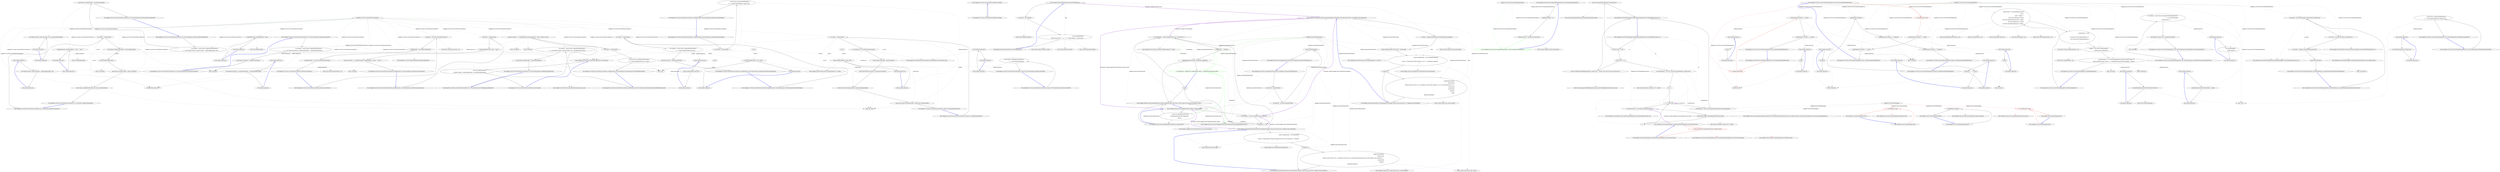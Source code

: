 digraph  {
m0_8 [cluster="Hangfire.Core.Tests.Server.PerformContextFacts.Ctor_ThrowsAnException_WhenConnectionIsNull()", file="BackgroundJobServerOptions.cs", label="Entry Hangfire.Core.Tests.Server.PerformContextFacts.Ctor_ThrowsAnException_WhenConnectionIsNull()", span="22-22"];
m0_9 [cluster="Hangfire.Core.Tests.Server.PerformContextFacts.Ctor_ThrowsAnException_WhenConnectionIsNull()", file="BackgroundJobServerOptions.cs", label="var exception = Assert.Throws<ArgumentNullException>(\r\n                () => new PerformContext(null, _backgroundJob.Object, _cancellationToken.Object))", span="24-25"];
m0_10 [cluster="Hangfire.Core.Tests.Server.PerformContextFacts.Ctor_ThrowsAnException_WhenConnectionIsNull()", file="BackgroundJobServerOptions.cs", label="Assert.Equal(''connection'', exception.ParamName)", span="27-27"];
m0_11 [cluster="Hangfire.Core.Tests.Server.PerformContextFacts.Ctor_ThrowsAnException_WhenConnectionIsNull()", file="BackgroundJobServerOptions.cs", label="Exit Hangfire.Core.Tests.Server.PerformContextFacts.Ctor_ThrowsAnException_WhenConnectionIsNull()", span="22-22"];
m0_65 [cluster="Hangfire.Server.PerformContext.SetJobParameter(string, object)", file="BackgroundJobServerOptions.cs", label="Entry Hangfire.Server.PerformContext.SetJobParameter(string, object)", span="76-76"];
m0_25 [cluster="Hangfire.Core.Tests.Server.PerformContextFacts.Ctor_ThrowsAnException_WhenCancellationTokenIsNull()", file="BackgroundJobServerOptions.cs", label="Entry Hangfire.Core.Tests.Server.PerformContextFacts.Ctor_ThrowsAnException_WhenCancellationTokenIsNull()", span="40-40"];
m0_26 [cluster="Hangfire.Core.Tests.Server.PerformContextFacts.Ctor_ThrowsAnException_WhenCancellationTokenIsNull()", file="BackgroundJobServerOptions.cs", label="var exception = Assert.Throws<ArgumentNullException>(\r\n                () => new PerformContext(_connection.Object, _backgroundJob.Object, null))", span="42-43"];
m0_27 [cluster="Hangfire.Core.Tests.Server.PerformContextFacts.Ctor_ThrowsAnException_WhenCancellationTokenIsNull()", file="BackgroundJobServerOptions.cs", label="Assert.Equal(''cancellationToken'', exception.ParamName)", span="45-45"];
m0_28 [cluster="Hangfire.Core.Tests.Server.PerformContextFacts.Ctor_ThrowsAnException_WhenCancellationTokenIsNull()", file="BackgroundJobServerOptions.cs", label="Exit Hangfire.Core.Tests.Server.PerformContextFacts.Ctor_ThrowsAnException_WhenCancellationTokenIsNull()", span="40-40"];
m0_41 [cluster="Unk.Same", file="BackgroundJobServerOptions.cs", label="Entry Unk.Same", span=""];
m0_13 [cluster="Unk.Equal", file="BackgroundJobServerOptions.cs", label="Entry Unk.Equal", span=""];
m0_76 [cluster="Hangfire.Core.Tests.Server.PerformContextFacts.GetJobParameter_ThrowsAnException_WhenNameIsNullOrEmpty()", file="BackgroundJobServerOptions.cs", label="Entry Hangfire.Core.Tests.Server.PerformContextFacts.GetJobParameter_ThrowsAnException_WhenNameIsNullOrEmpty()", span="100-100"];
m0_77 [cluster="Hangfire.Core.Tests.Server.PerformContextFacts.GetJobParameter_ThrowsAnException_WhenNameIsNullOrEmpty()", file="BackgroundJobServerOptions.cs", label="var context = CreateContext()", span="102-102"];
m0_78 [cluster="Hangfire.Core.Tests.Server.PerformContextFacts.GetJobParameter_ThrowsAnException_WhenNameIsNullOrEmpty()", file="BackgroundJobServerOptions.cs", label="Assert.Throws<ArgumentNullException>(\r\n                () => context.GetJobParameter<string>(null))", span="104-105"];
m0_79 [cluster="Hangfire.Core.Tests.Server.PerformContextFacts.GetJobParameter_ThrowsAnException_WhenNameIsNullOrEmpty()", file="BackgroundJobServerOptions.cs", label="Exit Hangfire.Core.Tests.Server.PerformContextFacts.GetJobParameter_ThrowsAnException_WhenNameIsNullOrEmpty()", span="100-100"];
m0_57 [cluster="Hangfire.Core.Tests.Server.PerformContextFacts.SetJobParameter_ThrowsAnException_WhenParameterNameIsNullOrEmpty()", file="BackgroundJobServerOptions.cs", label="Entry Hangfire.Core.Tests.Server.PerformContextFacts.SetJobParameter_ThrowsAnException_WhenParameterNameIsNullOrEmpty()", span="79-79"];
m0_58 [cluster="Hangfire.Core.Tests.Server.PerformContextFacts.SetJobParameter_ThrowsAnException_WhenParameterNameIsNullOrEmpty()", file="BackgroundJobServerOptions.cs", label="var context = CreateContext()", span="81-81"];
m0_59 [cluster="Hangfire.Core.Tests.Server.PerformContextFacts.SetJobParameter_ThrowsAnException_WhenParameterNameIsNullOrEmpty()", file="BackgroundJobServerOptions.cs", label="var exception = Assert.Throws<ArgumentNullException>(\r\n                () => context.SetJobParameter(null, null))", span="83-84"];
m0_60 [cluster="Hangfire.Core.Tests.Server.PerformContextFacts.SetJobParameter_ThrowsAnException_WhenParameterNameIsNullOrEmpty()", file="BackgroundJobServerOptions.cs", label="Assert.Equal(''name'', exception.ParamName)", span="86-86"];
m0_61 [cluster="Hangfire.Core.Tests.Server.PerformContextFacts.SetJobParameter_ThrowsAnException_WhenParameterNameIsNullOrEmpty()", file="BackgroundJobServerOptions.cs", label="Exit Hangfire.Core.Tests.Server.PerformContextFacts.SetJobParameter_ThrowsAnException_WhenParameterNameIsNullOrEmpty()", span="79-79"];
m0_12 [cluster="Unk.>", file="BackgroundJobServerOptions.cs", label="Entry Unk.>", span=""];
m0_100 [cluster="Hangfire.Core.Tests.Server.PerformContextFacts.Method()", file="BackgroundJobServerOptions.cs", label="Entry Hangfire.Core.Tests.Server.PerformContextFacts.Method()", span="124-124"];
m0_101 [cluster="Hangfire.Core.Tests.Server.PerformContextFacts.Method()", file="BackgroundJobServerOptions.cs", label="Exit Hangfire.Core.Tests.Server.PerformContextFacts.Method()", span="124-124"];
m0_39 [cluster="Hangfire.Core.Tests.Server.PerformContextFacts.CreateContext()", file="BackgroundJobServerOptions.cs", label="Entry Hangfire.Core.Tests.Server.PerformContextFacts.CreateContext()", span="118-118"];
m0_98 [cluster="Hangfire.Core.Tests.Server.PerformContextFacts.CreateContext()", file="BackgroundJobServerOptions.cs", label="return new PerformContext(\r\n                _connection.Object, _backgroundJob.Object, _cancellationToken.Object);", span="120-121"];
m0_99 [cluster="Hangfire.Core.Tests.Server.PerformContextFacts.CreateContext()", file="BackgroundJobServerOptions.cs", label="Exit Hangfire.Core.Tests.Server.PerformContextFacts.CreateContext()", span="118-118"];
m0_6 [cluster="Hangfire.Core.Tests.BackgroundJobMock.BackgroundJobMock()", file="BackgroundJobServerOptions.cs", label="Entry Hangfire.Core.Tests.BackgroundJobMock.BackgroundJobMock()", span="9-9"];
m0_49 [cluster="Hangfire.Core.Tests.Server.PerformContextFacts.CopyCtor_CopiesAllPropertyValues()", file="BackgroundJobServerOptions.cs", label="Entry Hangfire.Core.Tests.Server.PerformContextFacts.CopyCtor_CopiesAllPropertyValues()", span="67-67"];
m0_50 [cluster="Hangfire.Core.Tests.Server.PerformContextFacts.CopyCtor_CopiesAllPropertyValues()", file="BackgroundJobServerOptions.cs", label="var context = CreateContext()", span="69-69"];
m0_51 [cluster="Hangfire.Core.Tests.Server.PerformContextFacts.CopyCtor_CopiesAllPropertyValues()", file="BackgroundJobServerOptions.cs", label="var contextCopy = new PerformContext(context)", span="70-70"];
m0_52 [cluster="Hangfire.Core.Tests.Server.PerformContextFacts.CopyCtor_CopiesAllPropertyValues()", file="BackgroundJobServerOptions.cs", label="Assert.Same(context.Items, contextCopy.Items)", span="72-72"];
m0_53 [cluster="Hangfire.Core.Tests.Server.PerformContextFacts.CopyCtor_CopiesAllPropertyValues()", file="BackgroundJobServerOptions.cs", label="Assert.Same(context.Connection, contextCopy.Connection)", span="73-73"];
m0_54 [cluster="Hangfire.Core.Tests.Server.PerformContextFacts.CopyCtor_CopiesAllPropertyValues()", file="BackgroundJobServerOptions.cs", label="Assert.Same(context.BackgroundJob, contextCopy.BackgroundJob)", span="74-74"];
m0_55 [cluster="Hangfire.Core.Tests.Server.PerformContextFacts.CopyCtor_CopiesAllPropertyValues()", file="BackgroundJobServerOptions.cs", label="Assert.Same(context.CancellationToken, contextCopy.CancellationToken)", span="75-75"];
m0_56 [cluster="Hangfire.Core.Tests.Server.PerformContextFacts.CopyCtor_CopiesAllPropertyValues()", file="BackgroundJobServerOptions.cs", label="Exit Hangfire.Core.Tests.Server.PerformContextFacts.CopyCtor_CopiesAllPropertyValues()", span="67-67"];
m0_40 [cluster="Unk.NotNull", file="BackgroundJobServerOptions.cs", label="Entry Unk.NotNull", span=""];
m0_83 [cluster="Hangfire.Server.PerformContext.GetJobParameter<T>(string)", file="BackgroundJobServerOptions.cs", label="Entry Hangfire.Server.PerformContext.GetJobParameter<T>(string)", span="83-83"];
m0_94 [cluster="Unk.GetJobParameter", file="BackgroundJobServerOptions.cs", label="Entry Unk.GetJobParameter", span=""];
m0_42 [cluster="Hangfire.Core.Tests.Server.PerformContextFacts.CopyCtor_ThrowsAnException_WhenContextIsNull()", file="BackgroundJobServerOptions.cs", label="Entry Hangfire.Core.Tests.Server.PerformContextFacts.CopyCtor_ThrowsAnException_WhenContextIsNull()", span="60-60"];
m0_43 [cluster="Hangfire.Core.Tests.Server.PerformContextFacts.CopyCtor_ThrowsAnException_WhenContextIsNull()", file="BackgroundJobServerOptions.cs", label="Assert.Throws<NullReferenceException>(\r\n                () => new PerformContext(null))", span="62-63"];
m0_44 [cluster="Hangfire.Core.Tests.Server.PerformContextFacts.CopyCtor_ThrowsAnException_WhenContextIsNull()", file="BackgroundJobServerOptions.cs", label="Exit Hangfire.Core.Tests.Server.PerformContextFacts.CopyCtor_ThrowsAnException_WhenContextIsNull()", span="60-60"];
m0_89 [cluster="Unk.Setup", file="BackgroundJobServerOptions.cs", label="Entry Unk.Setup", span=""];
m0_48 [cluster="Hangfire.Server.PerformContext.PerformContext(Hangfire.Server.PerformContext)", file="BackgroundJobServerOptions.cs", label="Entry Hangfire.Server.PerformContext.PerformContext(Hangfire.Server.PerformContext)", span="30-30"];
m0_95 [cluster="lambda expression", file="BackgroundJobServerOptions.cs", label="Entry lambda expression", span="115-115"];
m0_14 [cluster="lambda expression", file="BackgroundJobServerOptions.cs", label="Entry lambda expression", span="25-25"];
m0_15 [cluster="lambda expression", file="BackgroundJobServerOptions.cs", label="new PerformContext(null, _backgroundJob.Object, _cancellationToken.Object)", span="25-25"];
m0_16 [cluster="lambda expression", file="BackgroundJobServerOptions.cs", label="Exit lambda expression", span="25-25"];
m0_22 [cluster="lambda expression", file="BackgroundJobServerOptions.cs", label="Entry lambda expression", span="34-34"];
m0_23 [cluster="lambda expression", file="BackgroundJobServerOptions.cs", label="new PerformContext(_connection.Object, null, _cancellationToken.Object)", span="34-34"];
m0_24 [cluster="lambda expression", file="BackgroundJobServerOptions.cs", label="Exit lambda expression", span="34-34"];
m0_29 [cluster="lambda expression", file="BackgroundJobServerOptions.cs", label="Entry lambda expression", span="43-43"];
m0_30 [cluster="lambda expression", file="BackgroundJobServerOptions.cs", label="new PerformContext(_connection.Object, _backgroundJob.Object, null)", span="43-43"];
m0_31 [cluster="lambda expression", file="BackgroundJobServerOptions.cs", label="Exit lambda expression", span="43-43"];
m0_45 [cluster="lambda expression", file="BackgroundJobServerOptions.cs", label="Entry lambda expression", span="63-63"];
m0_46 [cluster="lambda expression", file="BackgroundJobServerOptions.cs", label="new PerformContext(null)", span="63-63"];
m0_47 [cluster="lambda expression", file="BackgroundJobServerOptions.cs", label="Exit lambda expression", span="63-63"];
m0_63 [cluster="lambda expression", file="BackgroundJobServerOptions.cs", label="context.SetJobParameter(null, null)", span="84-84"];
m0_62 [cluster="lambda expression", file="BackgroundJobServerOptions.cs", label="Entry lambda expression", span="84-84"];
m0_64 [cluster="lambda expression", file="BackgroundJobServerOptions.cs", label="Exit lambda expression", span="84-84"];
m0_72 [cluster="lambda expression", file="BackgroundJobServerOptions.cs", label="Entry lambda expression", span="96-96"];
m0_73 [cluster="lambda expression", file="BackgroundJobServerOptions.cs", label="x.SetJobParameter(_backgroundJob.Id, ''name'', ''\''value\'''')", span="96-96"];
m0_74 [cluster="lambda expression", file="BackgroundJobServerOptions.cs", label="Exit lambda expression", span="96-96"];
m0_81 [cluster="lambda expression", file="BackgroundJobServerOptions.cs", label="context.GetJobParameter<string>(null)", span="105-105"];
m0_80 [cluster="lambda expression", file="BackgroundJobServerOptions.cs", label="Entry lambda expression", span="105-105"];
m0_82 [cluster="lambda expression", file="BackgroundJobServerOptions.cs", label="Exit lambda expression", span="105-105"];
m0_91 [cluster="lambda expression", file="BackgroundJobServerOptions.cs", label="Entry lambda expression", span="111-111"];
m0_96 [cluster="lambda expression", file="BackgroundJobServerOptions.cs", label="context.GetJobParameter<int>(''name'')", span="115-115"];
m0_92 [cluster="lambda expression", file="BackgroundJobServerOptions.cs", label="x.GetJobParameter(_backgroundJob.Id, ''name'')", span="111-111"];
m0_93 [cluster="lambda expression", file="BackgroundJobServerOptions.cs", label="Exit lambda expression", span="111-111"];
m0_97 [cluster="lambda expression", file="BackgroundJobServerOptions.cs", label="Exit lambda expression", span="115-115"];
m0_71 [cluster="Unk.Verify", file="BackgroundJobServerOptions.cs", label="Entry Unk.Verify", span=""];
m0_7 [cluster="Mock<IJobCancellationToken>.cstr", file="BackgroundJobServerOptions.cs", label="Entry Mock<IJobCancellationToken>.cstr", span=""];
m0_32 [cluster="Hangfire.Core.Tests.Server.PerformContextFacts.Ctor_CorrectlySets_AllInstanceProperties()", file="BackgroundJobServerOptions.cs", label="Entry Hangfire.Core.Tests.Server.PerformContextFacts.Ctor_CorrectlySets_AllInstanceProperties()", span="49-49"];
m0_33 [cluster="Hangfire.Core.Tests.Server.PerformContextFacts.Ctor_CorrectlySets_AllInstanceProperties()", file="BackgroundJobServerOptions.cs", label="var context = CreateContext()", span="51-51"];
m0_34 [cluster="Hangfire.Core.Tests.Server.PerformContextFacts.Ctor_CorrectlySets_AllInstanceProperties()", file="BackgroundJobServerOptions.cs", label="Assert.Equal(_backgroundJob.Object, context.BackgroundJob)", span="53-53"];
m0_35 [cluster="Hangfire.Core.Tests.Server.PerformContextFacts.Ctor_CorrectlySets_AllInstanceProperties()", file="BackgroundJobServerOptions.cs", label="Assert.NotNull(context.Items)", span="54-54"];
m0_36 [cluster="Hangfire.Core.Tests.Server.PerformContextFacts.Ctor_CorrectlySets_AllInstanceProperties()", file="BackgroundJobServerOptions.cs", label="Assert.Same(_connection.Object, context.Connection)", span="55-55"];
m0_37 [cluster="Hangfire.Core.Tests.Server.PerformContextFacts.Ctor_CorrectlySets_AllInstanceProperties()", file="BackgroundJobServerOptions.cs", label="Assert.Same(_cancellationToken.Object, context.CancellationToken)", span="56-56"];
m0_38 [cluster="Hangfire.Core.Tests.Server.PerformContextFacts.Ctor_CorrectlySets_AllInstanceProperties()", file="BackgroundJobServerOptions.cs", label="Exit Hangfire.Core.Tests.Server.PerformContextFacts.Ctor_CorrectlySets_AllInstanceProperties()", span="49-49"];
m0_66 [cluster="Hangfire.Core.Tests.Server.PerformContextFacts.SetJobParameter_ConvertsValueToJson_AndSetsItUsingConnection()", file="BackgroundJobServerOptions.cs", label="Entry Hangfire.Core.Tests.Server.PerformContextFacts.SetJobParameter_ConvertsValueToJson_AndSetsItUsingConnection()", span="90-90"];
m0_67 [cluster="Hangfire.Core.Tests.Server.PerformContextFacts.SetJobParameter_ConvertsValueToJson_AndSetsItUsingConnection()", file="BackgroundJobServerOptions.cs", label="var context = CreateContext()", span="92-92"];
m0_68 [cluster="Hangfire.Core.Tests.Server.PerformContextFacts.SetJobParameter_ConvertsValueToJson_AndSetsItUsingConnection()", file="BackgroundJobServerOptions.cs", label="context.SetJobParameter(''name'', ''value'')", span="94-94"];
m0_69 [cluster="Hangfire.Core.Tests.Server.PerformContextFacts.SetJobParameter_ConvertsValueToJson_AndSetsItUsingConnection()", file="BackgroundJobServerOptions.cs", label="_connection.Verify(x => x.SetJobParameter(_backgroundJob.Id, ''name'', ''\''value\''''))", span="96-96"];
m0_70 [cluster="Hangfire.Core.Tests.Server.PerformContextFacts.SetJobParameter_ConvertsValueToJson_AndSetsItUsingConnection()", file="BackgroundJobServerOptions.cs", label="Exit Hangfire.Core.Tests.Server.PerformContextFacts.SetJobParameter_ConvertsValueToJson_AndSetsItUsingConnection()", span="90-90"];
m0_0 [cluster="Hangfire.Core.Tests.Server.PerformContextFacts.PerformContextFacts()", file="BackgroundJobServerOptions.cs", label="Entry Hangfire.Core.Tests.Server.PerformContextFacts.PerformContextFacts()", span="14-14"];
m0_1 [cluster="Hangfire.Core.Tests.Server.PerformContextFacts.PerformContextFacts()", file="BackgroundJobServerOptions.cs", label="_connection = new Mock<IStorageConnection>()", span="16-16"];
m0_2 [cluster="Hangfire.Core.Tests.Server.PerformContextFacts.PerformContextFacts()", file="BackgroundJobServerOptions.cs", label="_backgroundJob = new BackgroundJobMock()", span="17-17"];
m0_3 [cluster="Hangfire.Core.Tests.Server.PerformContextFacts.PerformContextFacts()", file="BackgroundJobServerOptions.cs", label="_cancellationToken = new Mock<IJobCancellationToken>()", span="18-18"];
m0_4 [cluster="Hangfire.Core.Tests.Server.PerformContextFacts.PerformContextFacts()", file="BackgroundJobServerOptions.cs", label="Exit Hangfire.Core.Tests.Server.PerformContextFacts.PerformContextFacts()", span="14-14"];
m0_90 [cluster="Unk.Returns", file="BackgroundJobServerOptions.cs", label="Entry Unk.Returns", span=""];
m0_84 [cluster="Hangfire.Core.Tests.Server.PerformContextFacts.GetJobParameter_ThrowsAnException_WhenParameterCouldNotBeDeserialized()", file="BackgroundJobServerOptions.cs", label="Entry Hangfire.Core.Tests.Server.PerformContextFacts.GetJobParameter_ThrowsAnException_WhenParameterCouldNotBeDeserialized()", span="109-109"];
m0_85 [cluster="Hangfire.Core.Tests.Server.PerformContextFacts.GetJobParameter_ThrowsAnException_WhenParameterCouldNotBeDeserialized()", file="BackgroundJobServerOptions.cs", label="_connection.Setup(x => x.GetJobParameter(_backgroundJob.Id, ''name'')).Returns(''value'')", span="111-111"];
m0_86 [cluster="Hangfire.Core.Tests.Server.PerformContextFacts.GetJobParameter_ThrowsAnException_WhenParameterCouldNotBeDeserialized()", file="BackgroundJobServerOptions.cs", label="var context = CreateContext()", span="112-112"];
m0_87 [cluster="Hangfire.Core.Tests.Server.PerformContextFacts.GetJobParameter_ThrowsAnException_WhenParameterCouldNotBeDeserialized()", file="BackgroundJobServerOptions.cs", label="Assert.Throws<InvalidOperationException>(\r\n                () => context.GetJobParameter<int>(''name''))", span="114-115"];
m0_88 [cluster="Hangfire.Core.Tests.Server.PerformContextFacts.GetJobParameter_ThrowsAnException_WhenParameterCouldNotBeDeserialized()", file="BackgroundJobServerOptions.cs", label="Exit Hangfire.Core.Tests.Server.PerformContextFacts.GetJobParameter_ThrowsAnException_WhenParameterCouldNotBeDeserialized()", span="109-109"];
m0_5 [cluster="Mock<IStorageConnection>.cstr", file="BackgroundJobServerOptions.cs", label="Entry Mock<IStorageConnection>.cstr", span=""];
m0_75 [cluster="Unk.SetJobParameter", file="BackgroundJobServerOptions.cs", label="Entry Unk.SetJobParameter", span=""];
m0_18 [cluster="Hangfire.Core.Tests.Server.PerformContextFacts.Ctor_ThrowsAnException_WhenBackgroundJobIsNull()", file="BackgroundJobServerOptions.cs", label="Entry Hangfire.Core.Tests.Server.PerformContextFacts.Ctor_ThrowsAnException_WhenBackgroundJobIsNull()", span="31-31"];
m0_19 [cluster="Hangfire.Core.Tests.Server.PerformContextFacts.Ctor_ThrowsAnException_WhenBackgroundJobIsNull()", file="BackgroundJobServerOptions.cs", label="var exception = Assert.Throws<ArgumentNullException>(\r\n                () => new PerformContext(_connection.Object, null, _cancellationToken.Object))", span="33-34"];
m0_20 [cluster="Hangfire.Core.Tests.Server.PerformContextFacts.Ctor_ThrowsAnException_WhenBackgroundJobIsNull()", file="BackgroundJobServerOptions.cs", label="Assert.Equal(''backgroundJob'', exception.ParamName)", span="36-36"];
m0_21 [cluster="Hangfire.Core.Tests.Server.PerformContextFacts.Ctor_ThrowsAnException_WhenBackgroundJobIsNull()", file="BackgroundJobServerOptions.cs", label="Exit Hangfire.Core.Tests.Server.PerformContextFacts.Ctor_ThrowsAnException_WhenBackgroundJobIsNull()", span="31-31"];
m0_17 [cluster="PerformContext.cstr", file="BackgroundJobServerOptions.cs", label="Entry PerformContext.cstr", span=""];
m0_102 [file="BackgroundJobServerOptions.cs", label="Hangfire.Core.Tests.Server.PerformContextFacts", span=""];
m0_103 [file="BackgroundJobServerOptions.cs", label=context, span=""];
m0_104 [file="BackgroundJobServerOptions.cs", label=context, span=""];
m0_105 [file="BackgroundJobServerOptions.cs", label=context, span=""];
m2_28 [cluster="Hangfire.AutomaticRetryAttribute.SecondsToDelay(long)", file="ServerComponentRunnerCollection.cs", label="Entry Hangfire.AutomaticRetryAttribute.SecondsToDelay(long)", span="132-132"];
m2_40 [cluster="Hangfire.AutomaticRetryAttribute.SecondsToDelay(long)", file="ServerComponentRunnerCollection.cs", label="var random = new Random()", span="134-134"];
m2_41 [cluster="Hangfire.AutomaticRetryAttribute.SecondsToDelay(long)", file="ServerComponentRunnerCollection.cs", label="return (int)Math.Round(\r\n                Math.Pow(retryCount - 1, 4) + 15 + (random.Next(30) * (retryCount)));", span="135-136"];
m2_42 [cluster="Hangfire.AutomaticRetryAttribute.SecondsToDelay(long)", file="ServerComponentRunnerCollection.cs", label="Exit Hangfire.AutomaticRetryAttribute.SecondsToDelay(long)", span="132-132"];
m2_32 [cluster="string.Format(string, object, object)", file="ServerComponentRunnerCollection.cs", label="Entry string.Format(string, object, object)", span="0-0"];
m2_33 [cluster="string.Format(string, params object[])", file="ServerComponentRunnerCollection.cs", label="Entry string.Format(string, params object[])", span="0-0"];
m2_43 [cluster="System.Random.Random()", file="ServerComponentRunnerCollection.cs", label="Entry System.Random.Random()", span="0-0"];
m2_20 [cluster="string.Format(string, object)", file="ServerComponentRunnerCollection.cs", label="Entry string.Format(string, object)", span="0-0"];
m2_19 [cluster="Hangfire.AutomaticRetryAttribute.TransitionToDeleted(Hangfire.States.ElectStateContext, Hangfire.States.FailedState)", file="ServerComponentRunnerCollection.cs", label="Entry Hangfire.AutomaticRetryAttribute.TransitionToDeleted(Hangfire.States.ElectStateContext, Hangfire.States.FailedState)", span="113-113"];
m2_35 [cluster="Hangfire.AutomaticRetryAttribute.TransitionToDeleted(Hangfire.States.ElectStateContext, Hangfire.States.FailedState)", file="ServerComponentRunnerCollection.cs", label="context.CandidateState = new DeletedState\r\n            {\r\n                Reason = String.Format(''Automatic deletion after retry count exceeded {0}'', Attempts)\r\n            }", span="115-118"];
m2_36 [cluster="Hangfire.AutomaticRetryAttribute.TransitionToDeleted(Hangfire.States.ElectStateContext, Hangfire.States.FailedState)", file="ServerComponentRunnerCollection.cs", label=LogEvents, span="120-120"];
m2_37 [cluster="Hangfire.AutomaticRetryAttribute.TransitionToDeleted(Hangfire.States.ElectStateContext, Hangfire.States.FailedState)", file="ServerComponentRunnerCollection.cs", label="Logger.WarnException(\r\n                    String.Format(\r\n                        ''Failed to process the job '{0}': an exception occured. Job was automatically deleted because the retry attempt count exceeded {1}.'',\r\n                        context.JobId,\r\n                        Attempts),\r\n                    failedState.Exception)", span="122-127"];
m2_38 [cluster="Hangfire.AutomaticRetryAttribute.TransitionToDeleted(Hangfire.States.ElectStateContext, Hangfire.States.FailedState)", file="ServerComponentRunnerCollection.cs", label="Exit Hangfire.AutomaticRetryAttribute.TransitionToDeleted(Hangfire.States.ElectStateContext, Hangfire.States.FailedState)", span="113-113"];
m2_30 [cluster="Hangfire.States.ElectStateContext.SetJobParameter<T>(string, T)", file="ServerComponentRunnerCollection.cs", label="Entry Hangfire.States.ElectStateContext.SetJobParameter<T>(string, T)", span="49-49"];
m2_44 [cluster="System.Math.Pow(double, double)", file="ServerComponentRunnerCollection.cs", label="Entry System.Math.Pow(double, double)", span="0-0"];
m2_34 [cluster="Hangfire.Logging.ILog.WarnException(string, System.Exception)", file="ServerComponentRunnerCollection.cs", label="Entry Hangfire.Logging.ILog.WarnException(string, System.Exception)", span="285-285"];
m2_17 [cluster="Hangfire.States.ElectStateContext.GetJobParameter<T>(string)", file="ServerComponentRunnerCollection.cs", label="Entry Hangfire.States.ElectStateContext.GetJobParameter<T>(string)", span="54-54"];
m2_29 [cluster="System.TimeSpan.FromSeconds(double)", file="ServerComponentRunnerCollection.cs", label="Entry System.TimeSpan.FromSeconds(double)", span="0-0"];
m2_8 [cluster="Hangfire.AutomaticRetryAttribute.OnStateElection(Hangfire.States.ElectStateContext)", file="ServerComponentRunnerCollection.cs", label="return;", span="50-50"];
m2_9 [cluster="Hangfire.AutomaticRetryAttribute.OnStateElection(Hangfire.States.ElectStateContext)", file="ServerComponentRunnerCollection.cs", label="var retryAttempt = context.GetJobParameter<int>(''RetryCount'') + 1", span="53-53"];
m2_10 [cluster="Hangfire.AutomaticRetryAttribute.OnStateElection(Hangfire.States.ElectStateContext)", file="ServerComponentRunnerCollection.cs", label="retryAttempt <= Attempts", span="55-55"];
m2_11 [cluster="Hangfire.AutomaticRetryAttribute.OnStateElection(Hangfire.States.ElectStateContext)", file="ServerComponentRunnerCollection.cs", label="ScheduleAgainLater(context, retryAttempt, failedState)", span="57-57"];
m2_12 [cluster="Hangfire.AutomaticRetryAttribute.OnStateElection(Hangfire.States.ElectStateContext)", color=green, community=0, file="ServerComponentRunnerCollection.cs", label="13: retryAttempt > Attempts && OnAttemptsExceeded == AttemptsExceededAction.Delete", span="59-59"];
m2_0 [cluster="Hangfire.Msmq.Tests.MsmqJobQueueProviderFacts.GetJobQueue_ReturnsNonNullInstance()", file="ServerComponentRunnerCollection.cs", label="Entry Hangfire.Msmq.Tests.MsmqJobQueueProviderFacts.GetJobQueue_ReturnsNonNullInstance()", span="10-10"];
m2_1 [cluster="Hangfire.Msmq.Tests.MsmqJobQueueProviderFacts.GetJobQueue_ReturnsNonNullInstance()", file="ServerComponentRunnerCollection.cs", label="var provider = CreateProvider()", span="12-12"];
m2_2 [cluster="Hangfire.Msmq.Tests.MsmqJobQueueProviderFacts.GetJobQueue_ReturnsNonNullInstance()", file="ServerComponentRunnerCollection.cs", label="var jobQueue = provider.GetJobQueue(null)", span="14-14"];
m2_3 [cluster="Hangfire.Msmq.Tests.MsmqJobQueueProviderFacts.GetJobQueue_ReturnsNonNullInstance()", file="ServerComponentRunnerCollection.cs", label="Assert.NotNull(jobQueue)", span="16-16"];
m2_4 [cluster="Hangfire.Msmq.Tests.MsmqJobQueueProviderFacts.GetJobQueue_ReturnsNonNullInstance()", file="ServerComponentRunnerCollection.cs", label="Exit Hangfire.Msmq.Tests.MsmqJobQueueProviderFacts.GetJobQueue_ReturnsNonNullInstance()", span="10-10"];
m2_39 [cluster="Hangfire.States.DeletedState.DeletedState()", file="ServerComponentRunnerCollection.cs", label="Entry Hangfire.States.DeletedState.DeletedState()", span="27-27"];
m2_7 [cluster="Hangfire.AutomaticRetryAttribute.OnStateElection(Hangfire.States.ElectStateContext)", file="ServerComponentRunnerCollection.cs", label="failedState == null", span="47-47"];
m2_6 [cluster="Hangfire.AutomaticRetryAttribute.OnStateElection(Hangfire.States.ElectStateContext)", file="ServerComponentRunnerCollection.cs", label="var failedState = context.CandidateState as FailedState", span="46-46"];
m2_5 [cluster="Hangfire.Msmq.Tests.MsmqJobQueueProviderFacts.CreateProvider()", file="ServerComponentRunnerCollection.cs", label="Entry Hangfire.Msmq.Tests.MsmqJobQueueProviderFacts.CreateProvider()", span="29-29"];
m2_13 [cluster="Hangfire.SqlServer.Msmq.MsmqJobQueueProvider.GetJobQueueMonitoringApi(IDbConnection)", file="ServerComponentRunnerCollection.cs", label="Entry Hangfire.SqlServer.Msmq.MsmqJobQueueProvider.GetJobQueueMonitoringApi(IDbConnection)", span="37-37"];
m2_14 [cluster="Hangfire.Msmq.Tests.MsmqJobQueueProviderFacts.CreateProvider()", file="ServerComponentRunnerCollection.cs", label="return new MsmqJobQueueProvider(\r\n                CleanMsmqQueueAttribute.PathPattern,\r\n                Queues);", span="31-33"];
m2_15 [cluster="Hangfire.Msmq.Tests.MsmqJobQueueProviderFacts.CreateProvider()", file="ServerComponentRunnerCollection.cs", label="Exit Hangfire.Msmq.Tests.MsmqJobQueueProviderFacts.CreateProvider()", span="29-29"];
m2_16 [cluster="Hangfire.SqlServer.Msmq.MsmqJobQueueProvider.MsmqJobQueueProvider(string, System.Collections.Generic.IEnumerable<string>)", file="ServerComponentRunnerCollection.cs", label="Entry Hangfire.SqlServer.Msmq.MsmqJobQueueProvider.MsmqJobQueueProvider(string, System.Collections.Generic.IEnumerable<string>)", span="26-26"];
m2_31 [cluster="Hangfire.States.ScheduledState.ScheduledState(System.TimeSpan)", file="ServerComponentRunnerCollection.cs", label="Entry Hangfire.States.ScheduledState.ScheduledState(System.TimeSpan)", span="27-27"];
m2_45 [cluster="System.Random.Next(int)", file="ServerComponentRunnerCollection.cs", label="Entry System.Random.Next(int)", span="0-0"];
m2_46 [cluster="System.Math.Round(double)", file="ServerComponentRunnerCollection.cs", label="Entry System.Math.Round(double)", span="0-0"];
m2_18 [cluster="Hangfire.AutomaticRetryAttribute.ScheduleAgainLater(Hangfire.States.ElectStateContext, int, Hangfire.States.FailedState)", file="ServerComponentRunnerCollection.cs", label="Entry Hangfire.AutomaticRetryAttribute.ScheduleAgainLater(Hangfire.States.ElectStateContext, int, Hangfire.States.FailedState)", span="82-82"];
m2_24 [cluster="Hangfire.AutomaticRetryAttribute.ScheduleAgainLater(Hangfire.States.ElectStateContext, int, Hangfire.States.FailedState)", file="ServerComponentRunnerCollection.cs", label="context.CandidateState = new ScheduledState(delay)\r\n            {\r\n                Reason = String.Format(''Retry attempt {0} of {1}'', retryAttempt, Attempts)\r\n            }", span="90-93"];
m2_25 [cluster="Hangfire.AutomaticRetryAttribute.ScheduleAgainLater(Hangfire.States.ElectStateContext, int, Hangfire.States.FailedState)", file="ServerComponentRunnerCollection.cs", label=LogEvents, span="95-95"];
m2_26 [cluster="Hangfire.AutomaticRetryAttribute.ScheduleAgainLater(Hangfire.States.ElectStateContext, int, Hangfire.States.FailedState)", file="ServerComponentRunnerCollection.cs", label="Logger.WarnException(\r\n                    String.Format(\r\n                        ''Failed to process the job '{0}': an exception occurred. Retry attempt {1} of {2} will be performed in {3}.'',\r\n                        context.JobId,\r\n                        retryAttempt,\r\n                        Attempts,\r\n                        delay),\r\n                    failedState.Exception)", span="97-104"];
m2_22 [cluster="Hangfire.AutomaticRetryAttribute.ScheduleAgainLater(Hangfire.States.ElectStateContext, int, Hangfire.States.FailedState)", file="ServerComponentRunnerCollection.cs", label="var delay = TimeSpan.FromSeconds(SecondsToDelay(retryAttempt))", span="84-84"];
m2_23 [cluster="Hangfire.AutomaticRetryAttribute.ScheduleAgainLater(Hangfire.States.ElectStateContext, int, Hangfire.States.FailedState)", file="ServerComponentRunnerCollection.cs", label="context.SetJobParameter(''RetryCount'', retryAttempt)", span="86-86"];
m2_27 [cluster="Hangfire.AutomaticRetryAttribute.ScheduleAgainLater(Hangfire.States.ElectStateContext, int, Hangfire.States.FailedState)", file="ServerComponentRunnerCollection.cs", label="Exit Hangfire.AutomaticRetryAttribute.ScheduleAgainLater(Hangfire.States.ElectStateContext, int, Hangfire.States.FailedState)", span="82-82"];
m2_21 [cluster="Hangfire.Logging.ILog.ErrorException(string, System.Exception)", file="ServerComponentRunnerCollection.cs", label="Entry Hangfire.Logging.ILog.ErrorException(string, System.Exception)", span="166-166"];
m2_47 [file="ServerComponentRunnerCollection.cs", label="Hangfire.AutomaticRetryAttribute", span=""];
m3_0 [cluster="HangFire.Server.ServerComponentRunnerOptions.ServerComponentRunnerOptions()", file="ServerComponentRunnerOptions.cs", label="Entry HangFire.Server.ServerComponentRunnerOptions.ServerComponentRunnerOptions()", span="24-24"];
m3_1 [cluster="HangFire.Server.ServerComponentRunnerOptions.ServerComponentRunnerOptions()", file="ServerComponentRunnerOptions.cs", label="MaxRetryAttempts = 10", span="26-26"];
m3_2 [cluster="HangFire.Server.ServerComponentRunnerOptions.ServerComponentRunnerOptions()", file="ServerComponentRunnerOptions.cs", label="ShutdownTimeout = TimeSpan.FromSeconds(5)", span="27-27"];
m3_3 [cluster="HangFire.Server.ServerComponentRunnerOptions.ServerComponentRunnerOptions()", color=green, community=0, file="ServerComponentRunnerOptions.cs", label="10: Exit HangFire.Server.ServerComponentRunnerOptions.ServerComponentRunnerOptions()", span="24-24"];
m3_4 [cluster="System.TimeSpan.FromSeconds(double)", file="ServerComponentRunnerOptions.cs", label="Entry System.TimeSpan.FromSeconds(double)", span="0-0"];
m3_5 [file="ServerComponentRunnerOptions.cs", label="HangFire.Server.ServerComponentRunnerOptions", span=""];
m4_13 [cluster="System.ArgumentNullException.ArgumentNullException(string)", file="WorkerManager.cs", label="Entry System.ArgumentNullException.ArgumentNullException(string)", span="0-0"];
m4_27 [cluster="HangFire.Server.ServerComponentRunnerCollection.Stop()", file="WorkerManager.cs", label="Entry HangFire.Server.ServerComponentRunnerCollection.Stop()", span="44-44"];
m4_15 [cluster="System.Collections.Generic.List<T>.List(int)", file="WorkerManager.cs", label="Entry System.Collections.Generic.List<T>.List(int)", span="0-0"];
m4_24 [cluster="HangFire.Server.WorkerManager.Stop()", file="WorkerManager.cs", label="Entry HangFire.Server.WorkerManager.Stop()", span="51-51"];
m4_25 [cluster="HangFire.Server.WorkerManager.Stop()", color=red, community=0, file="WorkerManager.cs", label="15: _workerRunners.Stop()", span="53-53"];
m4_26 [cluster="HangFire.Server.WorkerManager.Stop()", file="WorkerManager.cs", label="Exit HangFire.Server.WorkerManager.Stop()", span="51-51"];
m4_16 [cluster="HangFire.Server.WorkerContext.WorkerContext(HangFire.Server.SharedWorkerContext, int)", file="WorkerManager.cs", label="Entry HangFire.Server.WorkerContext.WorkerContext(HangFire.Server.SharedWorkerContext, int)", span="27-27"];
m4_18 [cluster="System.Collections.Generic.List<T>.Add(T)", file="WorkerManager.cs", label="Entry System.Collections.Generic.List<T>.Add(T)", span="0-0"];
m4_14 [cluster="System.ArgumentOutOfRangeException.ArgumentOutOfRangeException(string, string)", file="WorkerManager.cs", label="Entry System.ArgumentOutOfRangeException.ArgumentOutOfRangeException(string, string)", span="0-0"];
m4_23 [cluster="HangFire.Server.ServerComponentRunnerCollection.Start()", file="WorkerManager.cs", label="Entry HangFire.Server.ServerComponentRunnerCollection.Start()", span="36-36"];
m4_28 [cluster="HangFire.Server.WorkerManager.Dispose()", file="WorkerManager.cs", label="Entry HangFire.Server.WorkerManager.Dispose()", span="56-56"];
m4_29 [cluster="HangFire.Server.WorkerManager.Dispose()", file="WorkerManager.cs", label="_workerRunners.Dispose()", span="58-58"];
m4_30 [cluster="HangFire.Server.WorkerManager.Dispose()", file="WorkerManager.cs", label="Exit HangFire.Server.WorkerManager.Dispose()", span="56-56"];
m4_17 [cluster="HangFire.Server.WorkerManager.CreateWorkerRunner(HangFire.Server.WorkerContext)", file="WorkerManager.cs", label="Entry HangFire.Server.WorkerManager.CreateWorkerRunner(HangFire.Server.WorkerContext)", span="61-61"];
m4_32 [cluster="HangFire.Server.WorkerManager.CreateWorkerRunner(HangFire.Server.WorkerContext)", color=red, community=0, file="WorkerManager.cs", label="6: return new ServerComponentRunner(new Worker(context));", span="63-63"];
m4_33 [cluster="HangFire.Server.WorkerManager.CreateWorkerRunner(HangFire.Server.WorkerContext)", file="WorkerManager.cs", label="Exit HangFire.Server.WorkerManager.CreateWorkerRunner(HangFire.Server.WorkerContext)", span="61-61"];
m4_31 [cluster="HangFire.Server.ServerComponentRunnerCollection.Dispose()", file="WorkerManager.cs", label="Entry HangFire.Server.ServerComponentRunnerCollection.Dispose()", span="52-52"];
m4_0 [cluster="HangFire.Server.WorkerManager.WorkerManager(HangFire.Server.SharedWorkerContext, int)", file="WorkerManager.cs", label="Entry HangFire.Server.WorkerManager.WorkerManager(HangFire.Server.SharedWorkerContext, int)", span="28-28"];
m4_1 [cluster="HangFire.Server.WorkerManager.WorkerManager(HangFire.Server.SharedWorkerContext, int)", file="WorkerManager.cs", label="sharedContext == null", span="30-30"];
m4_3 [cluster="HangFire.Server.WorkerManager.WorkerManager(HangFire.Server.SharedWorkerContext, int)", file="WorkerManager.cs", label="workerCount <= 0", span="32-32"];
m4_5 [cluster="HangFire.Server.WorkerManager.WorkerManager(HangFire.Server.SharedWorkerContext, int)", file="WorkerManager.cs", label="var workerRunners = new List<IServerComponentRunner>(workerCount)", span="34-34"];
m4_7 [cluster="HangFire.Server.WorkerManager.WorkerManager(HangFire.Server.SharedWorkerContext, int)", file="WorkerManager.cs", label="i <= workerCount", span="35-35"];
m4_8 [cluster="HangFire.Server.WorkerManager.WorkerManager(HangFire.Server.SharedWorkerContext, int)", file="WorkerManager.cs", label="var workerContext = new WorkerContext(sharedContext, i)", span="37-37"];
m4_2 [cluster="HangFire.Server.WorkerManager.WorkerManager(HangFire.Server.SharedWorkerContext, int)", file="WorkerManager.cs", label="throw new ArgumentNullException(''sharedContext'');", span="30-30"];
m4_4 [cluster="HangFire.Server.WorkerManager.WorkerManager(HangFire.Server.SharedWorkerContext, int)", file="WorkerManager.cs", label="throw new ArgumentOutOfRangeException(''workerCount'', ''Worker count value must be more than zero.'');", span="32-32"];
m4_6 [cluster="HangFire.Server.WorkerManager.WorkerManager(HangFire.Server.SharedWorkerContext, int)", file="WorkerManager.cs", label="var i = 1", span="35-35"];
m4_9 [cluster="HangFire.Server.WorkerManager.WorkerManager(HangFire.Server.SharedWorkerContext, int)", file="WorkerManager.cs", label="workerRunners.Add(CreateWorkerRunner(workerContext))", span="40-40"];
m4_11 [cluster="HangFire.Server.WorkerManager.WorkerManager(HangFire.Server.SharedWorkerContext, int)", file="WorkerManager.cs", label="_workerRunners = new ServerComponentRunnerCollection(workerRunners)", span="43-43"];
m4_10 [cluster="HangFire.Server.WorkerManager.WorkerManager(HangFire.Server.SharedWorkerContext, int)", file="WorkerManager.cs", label="i++", span="35-35"];
m4_12 [cluster="HangFire.Server.WorkerManager.WorkerManager(HangFire.Server.SharedWorkerContext, int)", file="WorkerManager.cs", label="Exit HangFire.Server.WorkerManager.WorkerManager(HangFire.Server.SharedWorkerContext, int)", span="28-28"];
m4_34 [cluster="HangFire.Server.ServerComponentRunner.ServerComponentRunner(HangFire.Server.IServerComponent)", file="WorkerManager.cs", label="Entry HangFire.Server.ServerComponentRunner.ServerComponentRunner(HangFire.Server.IServerComponent)", span="36-36"];
m4_35 [cluster="HangFire.Server.Worker.Worker(HangFire.Server.WorkerContext)", file="WorkerManager.cs", label="Entry HangFire.Server.Worker.Worker(HangFire.Server.WorkerContext)", span="27-27"];
m4_20 [cluster="HangFire.Server.WorkerManager.Start()", file="WorkerManager.cs", label="Entry HangFire.Server.WorkerManager.Start()", span="46-46"];
m4_21 [cluster="HangFire.Server.WorkerManager.Start()", color=red, community=0, file="WorkerManager.cs", label="26: _workerRunners.Start()", span="48-48"];
m4_22 [cluster="HangFire.Server.WorkerManager.Start()", file="WorkerManager.cs", label="Exit HangFire.Server.WorkerManager.Start()", span="46-46"];
m4_19 [cluster="HangFire.Server.ServerComponentRunnerCollection.ServerComponentRunnerCollection(System.Collections.Generic.IEnumerable<HangFire.Server.IServerComponentRunner>)", file="WorkerManager.cs", label="Entry HangFire.Server.ServerComponentRunnerCollection.ServerComponentRunnerCollection(System.Collections.Generic.IEnumerable<HangFire.Server.IServerComponentRunner>)", span="26-26"];
m4_36 [file="WorkerManager.cs", label="HangFire.Server.WorkerManager", span=""];
m5_47 [cluster="HangFire.Core.Tests.Server.WorkerManagerFacts.Start_CallsStartMethodOnAllWorkers()", file="WorkerManagerFacts.cs", label="Entry HangFire.Core.Tests.Server.WorkerManagerFacts.Start_CallsStartMethodOnAllWorkers()", span="69-69"];
m5_48 [cluster="HangFire.Core.Tests.Server.WorkerManagerFacts.Start_CallsStartMethodOnAllWorkers()", color=red, community=0, file="WorkerManagerFacts.cs", label="12: _manager.Object.Start()", span="71-71"];
m5_49 [cluster="HangFire.Core.Tests.Server.WorkerManagerFacts.Start_CallsStartMethodOnAllWorkers()", file="WorkerManagerFacts.cs", label="_workerRunners[0].Verify(x => x.Start())", span="73-73"];
m5_50 [cluster="HangFire.Core.Tests.Server.WorkerManagerFacts.Start_CallsStartMethodOnAllWorkers()", file="WorkerManagerFacts.cs", label="_workerRunners[1].Verify(x => x.Start())", span="74-74"];
m5_51 [cluster="HangFire.Core.Tests.Server.WorkerManagerFacts.Start_CallsStartMethodOnAllWorkers()", file="WorkerManagerFacts.cs", label="Exit HangFire.Core.Tests.Server.WorkerManagerFacts.Start_CallsStartMethodOnAllWorkers()", span="69-69"];
m5_10 [cluster="Mock<IStateMachineFactory>.cstr", file="WorkerManagerFacts.cs", label="Entry Mock<IStateMachineFactory>.cstr", span=""];
m5_34 [cluster="Unk.Equal", file="WorkerManagerFacts.cs", label="Entry Unk.Equal", span=""];
m5_60 [cluster="HangFire.Core.Tests.Server.WorkerManagerFacts.Stop_CallsStopMethodOnAllWorkers()", file="WorkerManagerFacts.cs", label="Entry HangFire.Core.Tests.Server.WorkerManagerFacts.Stop_CallsStopMethodOnAllWorkers()", span="78-78"];
m5_61 [cluster="HangFire.Core.Tests.Server.WorkerManagerFacts.Stop_CallsStopMethodOnAllWorkers()", color=red, community=0, file="WorkerManagerFacts.cs", label="5: _manager.Object.Stop()", span="80-80"];
m5_62 [cluster="HangFire.Core.Tests.Server.WorkerManagerFacts.Stop_CallsStopMethodOnAllWorkers()", file="WorkerManagerFacts.cs", label="_workerRunners[0].Verify(x => x.Stop())", span="82-82"];
m5_63 [cluster="HangFire.Core.Tests.Server.WorkerManagerFacts.Stop_CallsStopMethodOnAllWorkers()", file="WorkerManagerFacts.cs", label="_workerRunners[1].Verify(x => x.Stop())", span="83-83"];
m5_64 [cluster="HangFire.Core.Tests.Server.WorkerManagerFacts.Stop_CallsStopMethodOnAllWorkers()", file="WorkerManagerFacts.cs", label="Exit HangFire.Core.Tests.Server.WorkerManagerFacts.Stop_CallsStopMethodOnAllWorkers()", span="78-78"];
m5_65 [cluster="Unk.Stop", file="WorkerManagerFacts.cs", label="Entry Unk.Stop", span=""];
m5_72 [cluster="HangFire.Core.Tests.Server.WorkerManagerFacts.Dispose_CallsDisposeMethodOnAllWorkers()", file="WorkerManagerFacts.cs", label="Entry HangFire.Core.Tests.Server.WorkerManagerFacts.Dispose_CallsDisposeMethodOnAllWorkers()", span="87-87"];
m5_73 [cluster="HangFire.Core.Tests.Server.WorkerManagerFacts.Dispose_CallsDisposeMethodOnAllWorkers()", file="WorkerManagerFacts.cs", label="_manager.Object.Dispose()", span="89-89"];
m5_74 [cluster="HangFire.Core.Tests.Server.WorkerManagerFacts.Dispose_CallsDisposeMethodOnAllWorkers()", file="WorkerManagerFacts.cs", label="_workerRunners[0].Verify(x => x.Dispose())", span="91-91"];
m5_75 [cluster="HangFire.Core.Tests.Server.WorkerManagerFacts.Dispose_CallsDisposeMethodOnAllWorkers()", file="WorkerManagerFacts.cs", label="_workerRunners[1].Verify(x => x.Dispose())", span="92-92"];
m5_76 [cluster="HangFire.Core.Tests.Server.WorkerManagerFacts.Dispose_CallsDisposeMethodOnAllWorkers()", file="WorkerManagerFacts.cs", label="Exit HangFire.Core.Tests.Server.WorkerManagerFacts.Dispose_CallsDisposeMethodOnAllWorkers()", span="87-87"];
m5_11 [cluster="Mock<IServerComponentRunner>.cstr", file="WorkerManagerFacts.cs", label="Entry Mock<IServerComponentRunner>.cstr", span=""];
m5_12 [cluster="Mock<WorkerManager>.cstr", file="WorkerManagerFacts.cs", label="Entry Mock<WorkerManager>.cstr", span=""];
m5_0 [cluster="HangFire.Core.Tests.Server.WorkerManagerFacts.WorkerManagerFacts()", file="WorkerManagerFacts.cs", label="Entry HangFire.Core.Tests.Server.WorkerManagerFacts.WorkerManagerFacts()", span="17-17"];
m5_1 [cluster="HangFire.Core.Tests.Server.WorkerManagerFacts.WorkerManagerFacts()", file="WorkerManagerFacts.cs", label="_sharedContext = new SharedWorkerContext(\r\n                ''server'',\r\n                new[] { ''default'' },\r\n                new Mock<JobStorage>().Object,\r\n                new Mock<IJobPerformanceProcess>().Object,\r\n                new Mock<JobActivator>().Object,\r\n                new Mock<IStateMachineFactory>().Object)", span="19-25"];
m5_2 [cluster="HangFire.Core.Tests.Server.WorkerManagerFacts.WorkerManagerFacts()", file="WorkerManagerFacts.cs", label="_workerRunners = new[]\r\n            {\r\n                new Mock<IServerComponentRunner>(), \r\n                new Mock<IServerComponentRunner>()\r\n            }", span="27-31"];
m5_3 [cluster="HangFire.Core.Tests.Server.WorkerManagerFacts.WorkerManagerFacts()", file="WorkerManagerFacts.cs", label="_manager = new Mock<WorkerManager>(\r\n                _sharedContext, WorkerCount)", span="33-34"];
m5_4 [cluster="HangFire.Core.Tests.Server.WorkerManagerFacts.WorkerManagerFacts()", file="WorkerManagerFacts.cs", label="_manager.Setup(x => x.CreateWorkerRunner(It.IsNotNull<WorkerContext>()))\r\n                .Returns((WorkerContext context) => _workerRunners[context.WorkerNumber - 1].Object)", span="36-37"];
m5_5 [cluster="HangFire.Core.Tests.Server.WorkerManagerFacts.WorkerManagerFacts()", file="WorkerManagerFacts.cs", label="Exit HangFire.Core.Tests.Server.WorkerManagerFacts.WorkerManagerFacts()", span="17-17"];
m5_18 [cluster="Unk.>", file="WorkerManagerFacts.cs", label="Entry Unk.>", span=""];
m5_23 [cluster="HangFire.Core.Tests.Server.WorkerManagerFacts.Ctor_ThrowsAnException_WhenSharedContextIsNull()", file="WorkerManagerFacts.cs", label="Entry HangFire.Core.Tests.Server.WorkerManagerFacts.Ctor_ThrowsAnException_WhenSharedContextIsNull()", span="41-41"];
m5_24 [cluster="HangFire.Core.Tests.Server.WorkerManagerFacts.Ctor_ThrowsAnException_WhenSharedContextIsNull()", file="WorkerManagerFacts.cs", label="Assert.Throws<ArgumentNullException>(\r\n                () => new WorkerManager(null, WorkerCount))", span="43-44"];
m5_25 [cluster="HangFire.Core.Tests.Server.WorkerManagerFacts.Ctor_ThrowsAnException_WhenSharedContextIsNull()", file="WorkerManagerFacts.cs", label="Exit HangFire.Core.Tests.Server.WorkerManagerFacts.Ctor_ThrowsAnException_WhenSharedContextIsNull()", span="41-41"];
m5_30 [cluster="HangFire.Core.Tests.Server.WorkerManagerFacts.Ctor_ThrowsAnException_WhenWorkerCountLessOrEqualToZero()", file="WorkerManagerFacts.cs", label="Entry HangFire.Core.Tests.Server.WorkerManagerFacts.Ctor_ThrowsAnException_WhenWorkerCountLessOrEqualToZero()", span="48-48"];
m5_31 [cluster="HangFire.Core.Tests.Server.WorkerManagerFacts.Ctor_ThrowsAnException_WhenWorkerCountLessOrEqualToZero()", file="WorkerManagerFacts.cs", label="var exception = Assert.Throws<ArgumentOutOfRangeException>(\r\n                () => new WorkerManager(\r\n                    _sharedContext, 0))", span="50-52"];
m5_32 [cluster="HangFire.Core.Tests.Server.WorkerManagerFacts.Ctor_ThrowsAnException_WhenWorkerCountLessOrEqualToZero()", file="WorkerManagerFacts.cs", label="Assert.Equal(''workerCount'', exception.ParamName)", span="54-54"];
m5_33 [cluster="HangFire.Core.Tests.Server.WorkerManagerFacts.Ctor_ThrowsAnException_WhenWorkerCountLessOrEqualToZero()", file="WorkerManagerFacts.cs", label="Exit HangFire.Core.Tests.Server.WorkerManagerFacts.Ctor_ThrowsAnException_WhenWorkerCountLessOrEqualToZero()", span="48-48"];
m5_46 [cluster="Unk.NotNull", file="WorkerManagerFacts.cs", label="Entry Unk.NotNull", span=""];
m5_44 [cluster="HangFire.Server.WorkerContext.WorkerContext(HangFire.Server.SharedWorkerContext, int)", file="WorkerManagerFacts.cs", label="Entry HangFire.Server.WorkerContext.WorkerContext(HangFire.Server.SharedWorkerContext, int)", span="27-27"];
m5_13 [cluster="Unk.Setup", file="WorkerManagerFacts.cs", label="Entry Unk.Setup", span=""];
m5_77 [cluster="Unk.Dispose", file="WorkerManagerFacts.cs", label="Entry Unk.Dispose", span=""];
m5_45 [cluster="HangFire.Server.WorkerManager.CreateWorkerRunner(HangFire.Server.WorkerContext)", file="WorkerManagerFacts.cs", label="Entry HangFire.Server.WorkerManager.CreateWorkerRunner(HangFire.Server.WorkerContext)", span="61-61"];
m5_8 [cluster="Mock<IJobPerformanceProcess>.cstr", file="WorkerManagerFacts.cs", label="Entry Mock<IJobPerformanceProcess>.cstr", span=""];
m5_81 [cluster="lambda expression", file="WorkerManagerFacts.cs", label="Entry lambda expression", span="92-92"];
m5_15 [cluster="lambda expression", file="WorkerManagerFacts.cs", label="Entry lambda expression", span="36-36"];
m5_20 [cluster="lambda expression", file="WorkerManagerFacts.cs", label="Entry lambda expression", span="37-37"];
m5_16 [cluster="lambda expression", file="WorkerManagerFacts.cs", label="x.CreateWorkerRunner(It.IsNotNull<WorkerContext>())", span="36-36"];
m5_17 [cluster="lambda expression", file="WorkerManagerFacts.cs", label="Exit lambda expression", span="36-36"];
m5_21 [cluster="lambda expression", file="WorkerManagerFacts.cs", label="_workerRunners[context.WorkerNumber - 1].Object", span="37-37"];
m5_22 [cluster="lambda expression", file="WorkerManagerFacts.cs", label="Exit lambda expression", span="37-37"];
m5_26 [cluster="lambda expression", file="WorkerManagerFacts.cs", label="Entry lambda expression", span="44-44"];
m5_27 [cluster="lambda expression", file="WorkerManagerFacts.cs", label="new WorkerManager(null, WorkerCount)", span="44-44"];
m5_28 [cluster="lambda expression", file="WorkerManagerFacts.cs", label="Exit lambda expression", span="44-44"];
m5_35 [cluster="lambda expression", file="WorkerManagerFacts.cs", label="Entry lambda expression", span="51-52"];
m5_36 [cluster="lambda expression", file="WorkerManagerFacts.cs", label="new WorkerManager(\r\n                    _sharedContext, 0)", span="51-52"];
m5_37 [cluster="lambda expression", file="WorkerManagerFacts.cs", label="Exit lambda expression", span="51-52"];
m5_54 [cluster="lambda expression", file="WorkerManagerFacts.cs", label="Entry lambda expression", span="73-73"];
m5_57 [cluster="lambda expression", file="WorkerManagerFacts.cs", label="Entry lambda expression", span="74-74"];
m5_55 [cluster="lambda expression", file="WorkerManagerFacts.cs", label="x.Start()", span="73-73"];
m5_56 [cluster="lambda expression", file="WorkerManagerFacts.cs", label="Exit lambda expression", span="73-73"];
m5_58 [cluster="lambda expression", file="WorkerManagerFacts.cs", label="x.Start()", span="74-74"];
m5_59 [cluster="lambda expression", file="WorkerManagerFacts.cs", label="Exit lambda expression", span="74-74"];
m5_66 [cluster="lambda expression", file="WorkerManagerFacts.cs", label="Entry lambda expression", span="82-82"];
m5_69 [cluster="lambda expression", file="WorkerManagerFacts.cs", label="Entry lambda expression", span="83-83"];
m5_67 [cluster="lambda expression", file="WorkerManagerFacts.cs", label="x.Stop()", span="82-82"];
m5_68 [cluster="lambda expression", file="WorkerManagerFacts.cs", label="Exit lambda expression", span="82-82"];
m5_70 [cluster="lambda expression", file="WorkerManagerFacts.cs", label="x.Stop()", span="83-83"];
m5_71 [cluster="lambda expression", file="WorkerManagerFacts.cs", label="Exit lambda expression", span="83-83"];
m5_78 [cluster="lambda expression", file="WorkerManagerFacts.cs", label="Entry lambda expression", span="91-91"];
m5_79 [cluster="lambda expression", file="WorkerManagerFacts.cs", label="x.Dispose()", span="91-91"];
m5_80 [cluster="lambda expression", file="WorkerManagerFacts.cs", label="Exit lambda expression", span="91-91"];
m5_82 [cluster="lambda expression", file="WorkerManagerFacts.cs", label="x.Dispose()", span="92-92"];
m5_83 [cluster="lambda expression", file="WorkerManagerFacts.cs", label="Exit lambda expression", span="92-92"];
m5_52 [cluster="Unk.Start", file="WorkerManagerFacts.cs", label="Entry Unk.Start", span=""];
m5_9 [cluster="Mock<JobActivator>.cstr", file="WorkerManagerFacts.cs", label="Entry Mock<JobActivator>.cstr", span=""];
m5_19 [cluster="Unk.CreateWorkerRunner", file="WorkerManagerFacts.cs", label="Entry Unk.CreateWorkerRunner", span=""];
m5_6 [cluster="SharedWorkerContext.cstr", file="WorkerManagerFacts.cs", label="Entry SharedWorkerContext.cstr", span=""];
m5_14 [cluster="Unk.Returns", file="WorkerManagerFacts.cs", label="Entry Unk.Returns", span=""];
m5_29 [cluster="HangFire.Server.WorkerManager.WorkerManager(HangFire.Server.SharedWorkerContext, int)", file="WorkerManagerFacts.cs", label="Entry HangFire.Server.WorkerManager.WorkerManager(HangFire.Server.SharedWorkerContext, int)", span="28-28"];
m5_53 [cluster="Unk.Verify", file="WorkerManagerFacts.cs", label="Entry Unk.Verify", span=""];
m5_7 [cluster="Mock<JobStorage>.cstr", file="WorkerManagerFacts.cs", label="Entry Mock<JobStorage>.cstr", span=""];
m5_38 [cluster="HangFire.Core.Tests.Server.WorkerManagerFacts.CreateWorkerRunner_CreatesAWorkerRunnerWithGivenParameters()", file="WorkerManagerFacts.cs", label="Entry HangFire.Core.Tests.Server.WorkerManagerFacts.CreateWorkerRunner_CreatesAWorkerRunnerWithGivenParameters()", span="58-58"];
m5_39 [cluster="HangFire.Core.Tests.Server.WorkerManagerFacts.CreateWorkerRunner_CreatesAWorkerRunnerWithGivenParameters()", file="WorkerManagerFacts.cs", label="var manager = new WorkerManager(_sharedContext, WorkerCount)", span="60-60"];
m5_40 [cluster="HangFire.Core.Tests.Server.WorkerManagerFacts.CreateWorkerRunner_CreatesAWorkerRunnerWithGivenParameters()", file="WorkerManagerFacts.cs", label="var context = new WorkerContext(_sharedContext, 1)", span="61-61"];
m5_41 [cluster="HangFire.Core.Tests.Server.WorkerManagerFacts.CreateWorkerRunner_CreatesAWorkerRunnerWithGivenParameters()", file="WorkerManagerFacts.cs", label="var worker = manager.CreateWorkerRunner(context)", span="63-63"];
m5_42 [cluster="HangFire.Core.Tests.Server.WorkerManagerFacts.CreateWorkerRunner_CreatesAWorkerRunnerWithGivenParameters()", file="WorkerManagerFacts.cs", label="Assert.NotNull(worker)", span="65-65"];
m5_43 [cluster="HangFire.Core.Tests.Server.WorkerManagerFacts.CreateWorkerRunner_CreatesAWorkerRunnerWithGivenParameters()", file="WorkerManagerFacts.cs", label="Exit HangFire.Core.Tests.Server.WorkerManagerFacts.CreateWorkerRunner_CreatesAWorkerRunnerWithGivenParameters()", span="58-58"];
m5_84 [file="WorkerManagerFacts.cs", label="HangFire.Core.Tests.Server.WorkerManagerFacts", span=""];
m0_8 -> m0_9  [key=0, style=solid];
m0_9 -> m0_10  [key=0, style=solid];
m0_9 -> m0_12  [key=2, style=dotted];
m0_9 -> m0_14  [color=darkseagreen4, key=1, label="lambda expression", style=dashed];
m0_10 -> m0_11  [key=0, style=solid];
m0_10 -> m0_13  [key=2, style=dotted];
m0_11 -> m0_8  [color=blue, key=0, style=bold];
m0_25 -> m0_26  [key=0, style=solid];
m0_26 -> m0_27  [key=0, style=solid];
m0_26 -> m0_12  [key=2, style=dotted];
m0_26 -> m0_29  [color=darkseagreen4, key=1, label="lambda expression", style=dashed];
m0_27 -> m0_28  [key=0, style=solid];
m0_27 -> m0_13  [key=2, style=dotted];
m0_28 -> m0_25  [color=blue, key=0, style=bold];
m0_76 -> m0_77  [key=0, style=solid];
m0_77 -> m0_78  [key=0, style=solid];
m0_77 -> m0_39  [key=2, style=dotted];
m0_77 -> m0_81  [color=darkseagreen4, key=1, label=context, style=dashed];
m0_78 -> m0_79  [key=0, style=solid];
m0_78 -> m0_12  [key=2, style=dotted];
m0_78 -> m0_80  [color=darkseagreen4, key=1, label="lambda expression", style=dashed];
m0_79 -> m0_76  [color=blue, key=0, style=bold];
m0_57 -> m0_58  [key=0, style=solid];
m0_58 -> m0_59  [key=0, style=solid];
m0_58 -> m0_39  [key=2, style=dotted];
m0_58 -> m0_63  [color=darkseagreen4, key=1, label=context, style=dashed];
m0_59 -> m0_60  [key=0, style=solid];
m0_59 -> m0_12  [key=2, style=dotted];
m0_59 -> m0_62  [color=darkseagreen4, key=1, label="lambda expression", style=dashed];
m0_60 -> m0_61  [key=0, style=solid];
m0_60 -> m0_13  [key=2, style=dotted];
m0_61 -> m0_57  [color=blue, key=0, style=bold];
m0_100 -> m0_101  [key=0, style=solid];
m0_101 -> m0_100  [color=blue, key=0, style=bold];
m0_39 -> m0_98  [key=0, style=solid];
m0_98 -> m0_99  [key=0, style=solid];
m0_98 -> m0_17  [key=2, style=dotted];
m0_99 -> m0_39  [color=blue, key=0, style=bold];
m0_49 -> m0_50  [key=0, style=solid];
m0_50 -> m0_51  [key=0, style=solid];
m0_50 -> m0_39  [key=2, style=dotted];
m0_50 -> m0_52  [color=darkseagreen4, key=1, label=context, style=dashed];
m0_50 -> m0_53  [color=darkseagreen4, key=1, label=context, style=dashed];
m0_50 -> m0_54  [color=darkseagreen4, key=1, label=context, style=dashed];
m0_50 -> m0_55  [color=darkseagreen4, key=1, label=context, style=dashed];
m0_51 -> m0_52  [key=0, style=solid];
m0_51 -> m0_48  [key=2, style=dotted];
m0_51 -> m0_53  [color=darkseagreen4, key=1, label=contextCopy, style=dashed];
m0_51 -> m0_54  [color=darkseagreen4, key=1, label=contextCopy, style=dashed];
m0_51 -> m0_55  [color=darkseagreen4, key=1, label=contextCopy, style=dashed];
m0_52 -> m0_53  [key=0, style=solid];
m0_52 -> m0_41  [key=2, style=dotted];
m0_53 -> m0_54  [key=0, style=solid];
m0_53 -> m0_41  [key=2, style=dotted];
m0_54 -> m0_55  [key=0, style=solid];
m0_54 -> m0_41  [key=2, style=dotted];
m0_55 -> m0_56  [key=0, style=solid];
m0_55 -> m0_41  [key=2, style=dotted];
m0_56 -> m0_49  [color=blue, key=0, style=bold];
m0_42 -> m0_43  [key=0, style=solid];
m0_43 -> m0_44  [key=0, style=solid];
m0_43 -> m0_12  [key=2, style=dotted];
m0_43 -> m0_45  [color=darkseagreen4, key=1, label="lambda expression", style=dashed];
m0_44 -> m0_42  [color=blue, key=0, style=bold];
m0_95 -> m0_96  [key=0, style=solid];
m0_14 -> m0_15  [key=0, style=solid];
m0_15 -> m0_16  [key=0, style=solid];
m0_15 -> m0_17  [key=2, style=dotted];
m0_16 -> m0_14  [color=blue, key=0, style=bold];
m0_22 -> m0_23  [key=0, style=solid];
m0_23 -> m0_24  [key=0, style=solid];
m0_23 -> m0_17  [key=2, style=dotted];
m0_24 -> m0_22  [color=blue, key=0, style=bold];
m0_29 -> m0_30  [key=0, style=solid];
m0_30 -> m0_31  [key=0, style=solid];
m0_30 -> m0_17  [key=2, style=dotted];
m0_31 -> m0_29  [color=blue, key=0, style=bold];
m0_45 -> m0_46  [key=0, style=solid];
m0_46 -> m0_47  [key=0, style=solid];
m0_46 -> m0_48  [key=2, style=dotted];
m0_47 -> m0_45  [color=blue, key=0, style=bold];
m0_63 -> m0_64  [key=0, style=solid];
m0_63 -> m0_65  [key=2, style=dotted];
m0_62 -> m0_63  [key=0, style=solid];
m0_64 -> m0_62  [color=blue, key=0, style=bold];
m0_72 -> m0_73  [key=0, style=solid];
m0_73 -> m0_74  [key=0, style=solid];
m0_73 -> m0_75  [key=2, style=dotted];
m0_74 -> m0_72  [color=blue, key=0, style=bold];
m0_81 -> m0_82  [key=0, style=solid];
m0_81 -> m0_83  [key=2, style=dotted];
m0_80 -> m0_81  [key=0, style=solid];
m0_82 -> m0_80  [color=blue, key=0, style=bold];
m0_91 -> m0_92  [key=0, style=solid];
m0_96 -> m0_97  [key=0, style=solid];
m0_96 -> m0_83  [key=2, style=dotted];
m0_92 -> m0_93  [key=0, style=solid];
m0_92 -> m0_94  [key=2, style=dotted];
m0_93 -> m0_91  [color=blue, key=0, style=bold];
m0_97 -> m0_95  [color=blue, key=0, style=bold];
m0_32 -> m0_33  [key=0, style=solid];
m0_33 -> m0_34  [key=0, style=solid];
m0_33 -> m0_39  [key=2, style=dotted];
m0_33 -> m0_35  [color=darkseagreen4, key=1, label=context, style=dashed];
m0_33 -> m0_36  [color=darkseagreen4, key=1, label=context, style=dashed];
m0_33 -> m0_37  [color=darkseagreen4, key=1, label=context, style=dashed];
m0_34 -> m0_35  [key=0, style=solid];
m0_34 -> m0_13  [key=2, style=dotted];
m0_35 -> m0_36  [key=0, style=solid];
m0_35 -> m0_40  [key=2, style=dotted];
m0_36 -> m0_37  [key=0, style=solid];
m0_36 -> m0_41  [key=2, style=dotted];
m0_37 -> m0_38  [key=0, style=solid];
m0_37 -> m0_41  [key=2, style=dotted];
m0_38 -> m0_32  [color=blue, key=0, style=bold];
m0_66 -> m0_67  [key=0, style=solid];
m0_67 -> m0_68  [key=0, style=solid];
m0_67 -> m0_39  [key=2, style=dotted];
m0_68 -> m0_69  [key=0, style=solid];
m0_68 -> m0_65  [key=2, style=dotted];
m0_69 -> m0_70  [key=0, style=solid];
m0_69 -> m0_71  [key=2, style=dotted];
m0_69 -> m0_72  [color=darkseagreen4, key=1, label="lambda expression", style=dashed];
m0_70 -> m0_66  [color=blue, key=0, style=bold];
m0_0 -> m0_1  [key=0, style=solid];
m0_1 -> m0_2  [key=0, style=solid];
m0_1 -> m0_5  [key=2, style=dotted];
m0_2 -> m0_3  [key=0, style=solid];
m0_2 -> m0_6  [key=2, style=dotted];
m0_3 -> m0_4  [key=0, style=solid];
m0_3 -> m0_7  [key=2, style=dotted];
m0_4 -> m0_0  [color=blue, key=0, style=bold];
m0_84 -> m0_85  [key=0, style=solid];
m0_85 -> m0_86  [key=0, style=solid];
m0_85 -> m0_89  [key=2, style=dotted];
m0_85 -> m0_90  [key=2, style=dotted];
m0_85 -> m0_91  [color=darkseagreen4, key=1, label="lambda expression", style=dashed];
m0_86 -> m0_87  [key=0, style=solid];
m0_86 -> m0_39  [key=2, style=dotted];
m0_86 -> m0_96  [color=darkseagreen4, key=1, label=context, style=dashed];
m0_87 -> m0_88  [key=0, style=solid];
m0_87 -> m0_12  [key=2, style=dotted];
m0_87 -> m0_95  [color=darkseagreen4, key=1, label="lambda expression", style=dashed];
m0_88 -> m0_84  [color=blue, key=0, style=bold];
m0_18 -> m0_19  [key=0, style=solid];
m0_19 -> m0_20  [key=0, style=solid];
m0_19 -> m0_12  [key=2, style=dotted];
m0_19 -> m0_22  [color=darkseagreen4, key=1, label="lambda expression", style=dashed];
m0_20 -> m0_21  [key=0, style=solid];
m0_20 -> m0_13  [key=2, style=dotted];
m0_21 -> m0_18  [color=blue, key=0, style=bold];
m0_102 -> m0_1  [color=darkseagreen4, key=1, label="Hangfire.Core.Tests.Server.PerformContextFacts", style=dashed];
m0_102 -> m0_2  [color=darkseagreen4, key=1, label="Hangfire.Core.Tests.Server.PerformContextFacts", style=dashed];
m0_102 -> m0_3  [color=darkseagreen4, key=1, label="Hangfire.Core.Tests.Server.PerformContextFacts", style=dashed];
m0_102 -> m0_9  [color=darkseagreen4, key=1, label="Hangfire.Core.Tests.Server.PerformContextFacts", style=dashed];
m0_102 -> m0_15  [color=darkseagreen4, key=1, label="Hangfire.Core.Tests.Server.PerformContextFacts", style=dashed];
m0_102 -> m0_19  [color=darkseagreen4, key=1, label="Hangfire.Core.Tests.Server.PerformContextFacts", style=dashed];
m0_102 -> m0_23  [color=darkseagreen4, key=1, label="Hangfire.Core.Tests.Server.PerformContextFacts", style=dashed];
m0_102 -> m0_26  [color=darkseagreen4, key=1, label="Hangfire.Core.Tests.Server.PerformContextFacts", style=dashed];
m0_102 -> m0_30  [color=darkseagreen4, key=1, label="Hangfire.Core.Tests.Server.PerformContextFacts", style=dashed];
m0_102 -> m0_33  [color=darkseagreen4, key=1, label="Hangfire.Core.Tests.Server.PerformContextFacts", style=dashed];
m0_102 -> m0_34  [color=darkseagreen4, key=1, label="Hangfire.Core.Tests.Server.PerformContextFacts", style=dashed];
m0_102 -> m0_36  [color=darkseagreen4, key=1, label="Hangfire.Core.Tests.Server.PerformContextFacts", style=dashed];
m0_102 -> m0_37  [color=darkseagreen4, key=1, label="Hangfire.Core.Tests.Server.PerformContextFacts", style=dashed];
m0_102 -> m0_50  [color=darkseagreen4, key=1, label="Hangfire.Core.Tests.Server.PerformContextFacts", style=dashed];
m0_102 -> m0_58  [color=darkseagreen4, key=1, label="Hangfire.Core.Tests.Server.PerformContextFacts", style=dashed];
m0_102 -> m0_67  [color=darkseagreen4, key=1, label="Hangfire.Core.Tests.Server.PerformContextFacts", style=dashed];
m0_102 -> m0_69  [color=darkseagreen4, key=1, label="Hangfire.Core.Tests.Server.PerformContextFacts", style=dashed];
m0_102 -> m0_73  [color=darkseagreen4, key=1, label="Hangfire.Core.Tests.Server.PerformContextFacts", style=dashed];
m0_102 -> m0_77  [color=darkseagreen4, key=1, label="Hangfire.Core.Tests.Server.PerformContextFacts", style=dashed];
m0_102 -> m0_85  [color=darkseagreen4, key=1, label="Hangfire.Core.Tests.Server.PerformContextFacts", style=dashed];
m0_102 -> m0_92  [color=darkseagreen4, key=1, label="Hangfire.Core.Tests.Server.PerformContextFacts", style=dashed];
m0_102 -> m0_86  [color=darkseagreen4, key=1, label="Hangfire.Core.Tests.Server.PerformContextFacts", style=dashed];
m0_102 -> m0_98  [color=darkseagreen4, key=1, label="Hangfire.Core.Tests.Server.PerformContextFacts", style=dashed];
m0_103 -> m0_63  [color=darkseagreen4, key=1, label=context, style=dashed];
m0_104 -> m0_81  [color=darkseagreen4, key=1, label=context, style=dashed];
m0_105 -> m0_96  [color=darkseagreen4, key=1, label=context, style=dashed];
m2_28 -> m2_18  [color=darkorchid, key=3, label="Parameter variable long retryCount", style=bold];
m2_28 -> m2_40  [key=0, style=solid];
m2_28 -> m2_41  [color=darkseagreen4, key=1, label=long, style=dashed];
m2_40 -> m2_41  [key=0, style=solid];
m2_40 -> m2_43  [key=2, style=dotted];
m2_41 -> m2_42  [key=0, style=solid];
m2_41 -> m2_44  [key=2, style=dotted];
m2_41 -> m2_45  [key=2, style=dotted];
m2_41 -> m2_46  [key=2, style=dotted];
m2_42 -> m2_28  [color=blue, key=0, style=bold];
m2_19 -> m2_35  [key=0, style=solid];
m2_19 -> m2_37  [color=darkseagreen4, key=1, label="Hangfire.States.ElectStateContext", style=dashed];
m2_19 -> m2_5  [color=darkorchid, key=3, label="Parameter variable Hangfire.States.ElectStateContext context", style=bold];
m2_19 -> m2_6  [color=darkorchid, key=3, label="Parameter variable Hangfire.States.FailedState failedState", style=bold];
m2_35 -> m2_36  [key=0, style=solid];
m2_35 -> m2_39  [key=2, style=dotted];
m2_35 -> m2_20  [key=2, style=dotted];
m2_36 -> m2_37  [key=0, style=solid];
m2_36 -> m2_38  [key=0, style=solid];
m2_37 -> m2_38  [key=0, style=solid];
m2_37 -> m2_32  [key=2, style=dotted];
m2_37 -> m2_34  [key=2, style=dotted];
m2_38 -> m2_19  [color=blue, key=0, style=bold];
m2_8 -> m2_9  [key=0, style=solid];
m2_8 -> m2_16  [key=0, style=solid];
m2_9 -> m2_10  [key=0, style=solid];
m2_9 -> m2_5  [key=2, style=dotted];
m2_9 -> m2_12  [color=green, key=1, label=retryAttempt, style=dashed];
m2_9 -> m2_17  [key=2, style=dotted];
m2_9 -> m2_11  [color=darkseagreen4, key=1, label=retryAttempt, style=dashed];
m2_10 -> m2_11  [key=0, style=solid];
m2_10 -> m2_13  [key=2, style=dotted];
m2_10 -> m2_12  [color=green, key=0, style=solid];
m2_11 -> m2_12  [key=0, style=solid];
m2_11 -> m2_7  [key=2, style=dotted];
m2_11 -> m2_16  [key=0, style=solid];
m2_11 -> m2_18  [key=2, style=dotted];
m2_12 -> m2_8  [color=blue, key=0, style=bold];
m2_12 -> m2_13  [color=green, key=0, style=solid];
m2_12 -> m2_14  [color=green, key=0, style=solid];
m2_0 -> m2_1  [key=0, style=solid];
m2_1 -> m2_2  [key=0, style=solid];
m2_1 -> m2_5  [key=2, style=dotted];
m2_2 -> m2_3  [key=0, style=solid];
m2_2 -> m2_6  [key=2, style=dotted];
m2_3 -> m2_4  [key=0, style=solid];
m2_3 -> m2_7  [key=2, style=dotted];
m2_4 -> m2_0  [color=blue, key=0, style=bold];
m2_7 -> m2_9  [key=0, style=solid];
m2_7 -> m2_8  [key=0, style=solid];
m2_6 -> m2_13  [color=darkseagreen4, key=1, label=failedState, style=dashed];
m2_6 -> m2_11  [color=darkseagreen4, key=1, label=failedState, style=dashed];
m2_6 -> m2_7  [key=0, style=solid];
m2_6 -> m2_15  [color=darkseagreen4, key=1, label=failedState, style=dashed];
m2_5 -> m2_9  [color=darkseagreen4, key=1, label="Hangfire.States.ElectStateContext", style=dashed];
m2_5 -> m2_13  [color=darkseagreen4, key=1, label="Hangfire.States.ElectStateContext", style=dashed];
m2_5 -> m2_11  [color=darkseagreen4, key=1, label="Hangfire.States.ElectStateContext", style=dashed];
m2_5 -> m2_6  [key=0, style=solid];
m2_5 -> m2_15  [color=darkseagreen4, key=1, label="Hangfire.States.ElectStateContext", style=dashed];
m2_5 -> m2_14  [key=0, style=solid];
m2_13 -> m2_16  [key=0, style=solid];
m2_13 -> m2_19  [key=2, style=dotted];
m2_14 -> m2_15  [key=0, style=solid];
m2_14 -> m2_16  [key=0, style=solid];
m2_15 -> m2_16  [key=0, style=solid];
m2_15 -> m2_20  [key=2, style=dotted];
m2_15 -> m2_21  [key=2, style=dotted];
m2_15 -> m2_5  [color=blue, key=0, style=bold];
m2_16 -> m2_5  [color=blue, key=0, style=bold];
m2_18 -> m2_9  [color=darkorchid, key=3, label="Parameter variable int retryAttempt", style=bold];
m2_18 -> m2_24  [color=darkseagreen4, key=1, label="Hangfire.States.ElectStateContext", style=dashed];
m2_18 -> m2_26  [color=darkseagreen4, key=1, label="Hangfire.States.ElectStateContext", style=dashed];
m2_18 -> m2_5  [color=darkorchid, key=3, label="Parameter variable Hangfire.States.ElectStateContext context", style=bold];
m2_18 -> m2_22  [key=0, style=solid];
m2_18 -> m2_23  [color=darkseagreen4, key=1, label="Hangfire.States.ElectStateContext", style=dashed];
m2_18 -> m2_6  [color=darkorchid, key=3, label="Parameter variable Hangfire.States.FailedState failedState", style=bold];
m2_24 -> m2_25  [key=0, style=solid];
m2_24 -> m2_31  [key=2, style=dotted];
m2_24 -> m2_32  [key=2, style=dotted];
m2_25 -> m2_26  [key=0, style=solid];
m2_25 -> m2_27  [key=0, style=solid];
m2_26 -> m2_27  [key=0, style=solid];
m2_26 -> m2_33  [key=2, style=dotted];
m2_26 -> m2_34  [key=2, style=dotted];
m2_22 -> m2_24  [color=darkseagreen4, key=1, label=delay, style=dashed];
m2_22 -> m2_26  [color=darkseagreen4, key=1, label=delay, style=dashed];
m2_22 -> m2_23  [key=0, style=solid];
m2_22 -> m2_28  [key=2, style=dotted];
m2_22 -> m2_29  [key=2, style=dotted];
m2_23 -> m2_24  [key=0, style=solid];
m2_23 -> m2_30  [key=2, style=dotted];
m2_27 -> m2_18  [color=blue, key=0, style=bold];
m2_47 -> m2_12  [color=green, key=1, label="Hangfire.AutomaticRetryAttribute", style=dashed];
m2_47 -> m2_1  [color=darkseagreen4, key=1, label="Hangfire.AutomaticRetryAttribute", style=dashed];
m2_47 -> m2_2  [color=darkseagreen4, key=1, label="Hangfire.AutomaticRetryAttribute", style=dashed];
m2_47 -> m2_3  [color=darkseagreen4, key=1, label="Hangfire.AutomaticRetryAttribute", style=dashed];
m2_47 -> m2_10  [color=darkseagreen4, key=1, label="Hangfire.AutomaticRetryAttribute", style=dashed];
m2_47 -> m2_11  [color=darkseagreen4, key=1, label="Hangfire.AutomaticRetryAttribute", style=dashed];
m2_47 -> m2_13  [color=darkseagreen4, key=1, label="Hangfire.AutomaticRetryAttribute", style=dashed];
m2_47 -> m2_14  [color=darkseagreen4, key=1, label="Hangfire.AutomaticRetryAttribute", style=dashed];
m2_47 -> m2_24  [color=darkseagreen4, key=1, label="Hangfire.AutomaticRetryAttribute", style=dashed];
m2_47 -> m2_25  [color=darkseagreen4, key=1, label="Hangfire.AutomaticRetryAttribute", style=dashed];
m2_47 -> m2_26  [color=darkseagreen4, key=1, label="Hangfire.AutomaticRetryAttribute", style=dashed];
m2_47 -> m2_35  [color=darkseagreen4, key=1, label="Hangfire.AutomaticRetryAttribute", style=dashed];
m2_47 -> m2_36  [color=darkseagreen4, key=1, label="Hangfire.AutomaticRetryAttribute", style=dashed];
m2_47 -> m2_37  [color=darkseagreen4, key=1, label="Hangfire.AutomaticRetryAttribute", style=dashed];
m3_0 -> m3_1  [key=0, style=solid];
m3_1 -> m3_2  [key=0, style=solid];
m3_2 -> m3_3  [color=green, key=0, style=solid];
m3_2 -> m3_4  [key=2, style=dotted];
m3_3 -> m3_3  [color=green, key=0, style=solid];
m3_3 -> m3_0  [color=blue, key=0, style=bold];
m3_5 -> m3_1  [color=darkseagreen4, key=1, label="HangFire.Server.ServerComponentRunnerOptions", style=dashed];
m3_5 -> m3_2  [color=darkseagreen4, key=1, label="HangFire.Server.ServerComponentRunnerOptions", style=dashed];
m3_5 -> m3_3  [color=green, key=1, label="HangFire.Server.ServerComponentRunnerOptions", style=dashed];
m4_24 -> m4_25  [color=red, key=0, style=solid];
m4_25 -> m4_26  [color=red, key=0, style=solid];
m4_25 -> m4_27  [color=red, key=2, style=dotted];
m4_26 -> m4_24  [color=blue, key=0, style=bold];
m4_28 -> m4_29  [key=0, style=solid];
m4_29 -> m4_30  [key=0, style=solid];
m4_29 -> m4_31  [key=2, style=dotted];
m4_30 -> m4_28  [color=blue, key=0, style=bold];
m4_17 -> m4_32  [color=red, key=0, style=solid];
m4_17 -> m4_8  [color=darkorchid, key=3, label="Parameter variable HangFire.Server.WorkerContext context", style=bold];
m4_32 -> m4_33  [color=red, key=0, style=solid];
m4_32 -> m4_34  [color=red, key=2, style=dotted];
m4_32 -> m4_35  [color=red, key=2, style=dotted];
m4_33 -> m4_17  [color=blue, key=0, style=bold];
m4_0 -> m4_1  [key=0, style=solid];
m4_0 -> m4_3  [color=darkseagreen4, key=1, label=int, style=dashed];
m4_0 -> m4_5  [color=darkseagreen4, key=1, label=int, style=dashed];
m4_0 -> m4_7  [color=darkseagreen4, key=1, label=int, style=dashed];
m4_0 -> m4_8  [color=darkseagreen4, key=1, label="HangFire.Server.SharedWorkerContext", style=dashed];
m4_1 -> m4_2  [key=0, style=solid];
m4_1 -> m4_3  [key=0, style=solid];
m4_3 -> m4_4  [key=0, style=solid];
m4_3 -> m4_5  [key=0, style=solid];
m4_5 -> m4_6  [key=0, style=solid];
m4_5 -> m4_15  [key=2, style=dotted];
m4_5 -> m4_9  [color=darkseagreen4, key=1, label=workerRunners, style=dashed];
m4_5 -> m4_11  [color=darkseagreen4, key=1, label=workerRunners, style=dashed];
m4_7 -> m4_8  [key=0, style=solid];
m4_7 -> m4_11  [key=0, style=solid];
m4_7 -> m4_7  [color=darkorchid, key=3, label="Local variable int i", style=bold];
m4_8 -> m4_9  [key=0, style=solid];
m4_8 -> m4_16  [key=2, style=dotted];
m4_2 -> m4_12  [key=0, style=solid];
m4_2 -> m4_13  [key=2, style=dotted];
m4_4 -> m4_12  [key=0, style=solid];
m4_4 -> m4_14  [key=2, style=dotted];
m4_6 -> m4_7  [key=0, style=solid];
m4_6 -> m4_8  [color=darkseagreen4, key=1, label=i, style=dashed];
m4_6 -> m4_10  [color=darkseagreen4, key=1, label=i, style=dashed];
m4_9 -> m4_10  [key=0, style=solid];
m4_9 -> m4_17  [key=2, style=dotted];
m4_9 -> m4_18  [key=2, style=dotted];
m4_11 -> m4_12  [key=0, style=solid];
m4_11 -> m4_19  [key=2, style=dotted];
m4_10 -> m4_7  [key=0, style=solid];
m4_10 -> m4_10  [color=darkseagreen4, key=1, label=i, style=dashed];
m4_12 -> m4_0  [color=blue, key=0, style=bold];
m4_20 -> m4_21  [color=red, key=0, style=solid];
m4_21 -> m4_22  [color=red, key=0, style=solid];
m4_21 -> m4_23  [color=red, key=2, style=dotted];
m4_22 -> m4_20  [color=blue, key=0, style=bold];
m4_36 -> m4_9  [color=darkseagreen4, key=1, label="HangFire.Server.WorkerManager", style=dashed];
m4_36 -> m4_11  [color=darkseagreen4, key=1, label="HangFire.Server.WorkerManager", style=dashed];
m4_36 -> m4_21  [color=red, key=1, label="HangFire.Server.WorkerManager", style=dashed];
m4_36 -> m4_25  [color=red, key=1, label="HangFire.Server.WorkerManager", style=dashed];
m4_36 -> m4_29  [color=darkseagreen4, key=1, label="HangFire.Server.WorkerManager", style=dashed];
m5_47 -> m5_48  [color=red, key=0, style=solid];
m5_48 -> m5_49  [color=red, key=0, style=solid];
m5_48 -> m5_52  [color=red, key=2, style=dotted];
m5_49 -> m5_50  [key=0, style=solid];
m5_49 -> m5_53  [key=2, style=dotted];
m5_49 -> m5_54  [color=darkseagreen4, key=1, label="lambda expression", style=dashed];
m5_50 -> m5_51  [key=0, style=solid];
m5_50 -> m5_53  [key=2, style=dotted];
m5_50 -> m5_57  [color=darkseagreen4, key=1, label="lambda expression", style=dashed];
m5_51 -> m5_47  [color=blue, key=0, style=bold];
m5_60 -> m5_61  [color=red, key=0, style=solid];
m5_61 -> m5_62  [color=red, key=0, style=solid];
m5_61 -> m5_65  [color=red, key=2, style=dotted];
m5_62 -> m5_63  [key=0, style=solid];
m5_62 -> m5_53  [key=2, style=dotted];
m5_62 -> m5_66  [color=darkseagreen4, key=1, label="lambda expression", style=dashed];
m5_63 -> m5_64  [key=0, style=solid];
m5_63 -> m5_53  [key=2, style=dotted];
m5_63 -> m5_69  [color=darkseagreen4, key=1, label="lambda expression", style=dashed];
m5_64 -> m5_60  [color=blue, key=0, style=bold];
m5_72 -> m5_73  [key=0, style=solid];
m5_73 -> m5_74  [key=0, style=solid];
m5_73 -> m5_77  [key=2, style=dotted];
m5_74 -> m5_75  [key=0, style=solid];
m5_74 -> m5_53  [key=2, style=dotted];
m5_74 -> m5_78  [color=darkseagreen4, key=1, label="lambda expression", style=dashed];
m5_75 -> m5_76  [key=0, style=solid];
m5_75 -> m5_53  [key=2, style=dotted];
m5_75 -> m5_81  [color=darkseagreen4, key=1, label="lambda expression", style=dashed];
m5_76 -> m5_72  [color=blue, key=0, style=bold];
m5_0 -> m5_1  [key=0, style=solid];
m5_1 -> m5_2  [key=0, style=solid];
m5_1 -> m5_6  [key=2, style=dotted];
m5_1 -> m5_7  [key=2, style=dotted];
m5_1 -> m5_8  [key=2, style=dotted];
m5_1 -> m5_9  [key=2, style=dotted];
m5_1 -> m5_10  [key=2, style=dotted];
m5_2 -> m5_3  [key=0, style=solid];
m5_2 -> m5_11  [key=2, style=dotted];
m5_3 -> m5_4  [key=0, style=solid];
m5_3 -> m5_12  [key=2, style=dotted];
m5_4 -> m5_5  [key=0, style=solid];
m5_4 -> m5_13  [key=2, style=dotted];
m5_4 -> m5_14  [key=2, style=dotted];
m5_4 -> m5_15  [color=darkseagreen4, key=1, label="lambda expression", style=dashed];
m5_4 -> m5_20  [color=darkseagreen4, key=1, label="lambda expression", style=dashed];
m5_5 -> m5_0  [color=blue, key=0, style=bold];
m5_23 -> m5_24  [key=0, style=solid];
m5_24 -> m5_25  [key=0, style=solid];
m5_24 -> m5_18  [key=2, style=dotted];
m5_24 -> m5_26  [color=darkseagreen4, key=1, label="lambda expression", style=dashed];
m5_25 -> m5_23  [color=blue, key=0, style=bold];
m5_30 -> m5_31  [key=0, style=solid];
m5_31 -> m5_32  [key=0, style=solid];
m5_31 -> m5_18  [key=2, style=dotted];
m5_31 -> m5_35  [color=darkseagreen4, key=1, label="lambda expression", style=dashed];
m5_32 -> m5_33  [key=0, style=solid];
m5_32 -> m5_34  [key=2, style=dotted];
m5_33 -> m5_30  [color=blue, key=0, style=bold];
m5_81 -> m5_82  [key=0, style=solid];
m5_15 -> m5_16  [key=0, style=solid];
m5_20 -> m5_21  [key=0, style=solid];
m5_16 -> m5_17  [key=0, style=solid];
m5_16 -> m5_18  [key=2, style=dotted];
m5_16 -> m5_19  [key=2, style=dotted];
m5_17 -> m5_15  [color=blue, key=0, style=bold];
m5_21 -> m5_22  [key=0, style=solid];
m5_22 -> m5_20  [color=blue, key=0, style=bold];
m5_26 -> m5_27  [key=0, style=solid];
m5_27 -> m5_28  [key=0, style=solid];
m5_27 -> m5_29  [key=2, style=dotted];
m5_28 -> m5_26  [color=blue, key=0, style=bold];
m5_35 -> m5_36  [key=0, style=solid];
m5_36 -> m5_37  [key=0, style=solid];
m5_36 -> m5_29  [key=2, style=dotted];
m5_37 -> m5_35  [color=blue, key=0, style=bold];
m5_54 -> m5_55  [key=0, style=solid];
m5_57 -> m5_58  [key=0, style=solid];
m5_55 -> m5_56  [key=0, style=solid];
m5_55 -> m5_52  [key=2, style=dotted];
m5_56 -> m5_54  [color=blue, key=0, style=bold];
m5_58 -> m5_59  [key=0, style=solid];
m5_58 -> m5_52  [key=2, style=dotted];
m5_59 -> m5_57  [color=blue, key=0, style=bold];
m5_66 -> m5_67  [key=0, style=solid];
m5_69 -> m5_70  [key=0, style=solid];
m5_67 -> m5_68  [key=0, style=solid];
m5_67 -> m5_65  [key=2, style=dotted];
m5_68 -> m5_66  [color=blue, key=0, style=bold];
m5_70 -> m5_71  [key=0, style=solid];
m5_70 -> m5_65  [key=2, style=dotted];
m5_71 -> m5_69  [color=blue, key=0, style=bold];
m5_78 -> m5_79  [key=0, style=solid];
m5_79 -> m5_80  [key=0, style=solid];
m5_79 -> m5_77  [key=2, style=dotted];
m5_80 -> m5_78  [color=blue, key=0, style=bold];
m5_82 -> m5_83  [key=0, style=solid];
m5_82 -> m5_77  [key=2, style=dotted];
m5_83 -> m5_81  [color=blue, key=0, style=bold];
m5_38 -> m5_39  [key=0, style=solid];
m5_39 -> m5_40  [key=0, style=solid];
m5_39 -> m5_29  [key=2, style=dotted];
m5_39 -> m5_41  [color=darkseagreen4, key=1, label=manager, style=dashed];
m5_40 -> m5_41  [key=0, style=solid];
m5_40 -> m5_44  [key=2, style=dotted];
m5_41 -> m5_42  [key=0, style=solid];
m5_41 -> m5_45  [key=2, style=dotted];
m5_42 -> m5_43  [key=0, style=solid];
m5_42 -> m5_46  [key=2, style=dotted];
m5_43 -> m5_38  [color=blue, key=0, style=bold];
m5_84 -> m5_1  [color=darkseagreen4, key=1, label="HangFire.Core.Tests.Server.WorkerManagerFacts", style=dashed];
m5_84 -> m5_2  [color=darkseagreen4, key=1, label="HangFire.Core.Tests.Server.WorkerManagerFacts", style=dashed];
m5_84 -> m5_3  [color=darkseagreen4, key=1, label="HangFire.Core.Tests.Server.WorkerManagerFacts", style=dashed];
m5_84 -> m5_4  [color=darkseagreen4, key=1, label="HangFire.Core.Tests.Server.WorkerManagerFacts", style=dashed];
m5_84 -> m5_21  [color=darkseagreen4, key=1, label="HangFire.Core.Tests.Server.WorkerManagerFacts", style=dashed];
m5_84 -> m5_31  [color=darkseagreen4, key=1, label="HangFire.Core.Tests.Server.WorkerManagerFacts", style=dashed];
m5_84 -> m5_36  [color=darkseagreen4, key=1, label="HangFire.Core.Tests.Server.WorkerManagerFacts", style=dashed];
m5_84 -> m5_39  [color=darkseagreen4, key=1, label="HangFire.Core.Tests.Server.WorkerManagerFacts", style=dashed];
m5_84 -> m5_40  [color=darkseagreen4, key=1, label="HangFire.Core.Tests.Server.WorkerManagerFacts", style=dashed];
m5_84 -> m5_48  [color=red, key=1, label="HangFire.Core.Tests.Server.WorkerManagerFacts", style=dashed];
m5_84 -> m5_49  [color=darkseagreen4, key=1, label="HangFire.Core.Tests.Server.WorkerManagerFacts", style=dashed];
m5_84 -> m5_50  [color=darkseagreen4, key=1, label="HangFire.Core.Tests.Server.WorkerManagerFacts", style=dashed];
m5_84 -> m5_61  [color=red, key=1, label="HangFire.Core.Tests.Server.WorkerManagerFacts", style=dashed];
m5_84 -> m5_62  [color=darkseagreen4, key=1, label="HangFire.Core.Tests.Server.WorkerManagerFacts", style=dashed];
m5_84 -> m5_63  [color=darkseagreen4, key=1, label="HangFire.Core.Tests.Server.WorkerManagerFacts", style=dashed];
m5_84 -> m5_73  [color=darkseagreen4, key=1, label="HangFire.Core.Tests.Server.WorkerManagerFacts", style=dashed];
m5_84 -> m5_74  [color=darkseagreen4, key=1, label="HangFire.Core.Tests.Server.WorkerManagerFacts", style=dashed];
m5_84 -> m5_75  [color=darkseagreen4, key=1, label="HangFire.Core.Tests.Server.WorkerManagerFacts", style=dashed];
}
